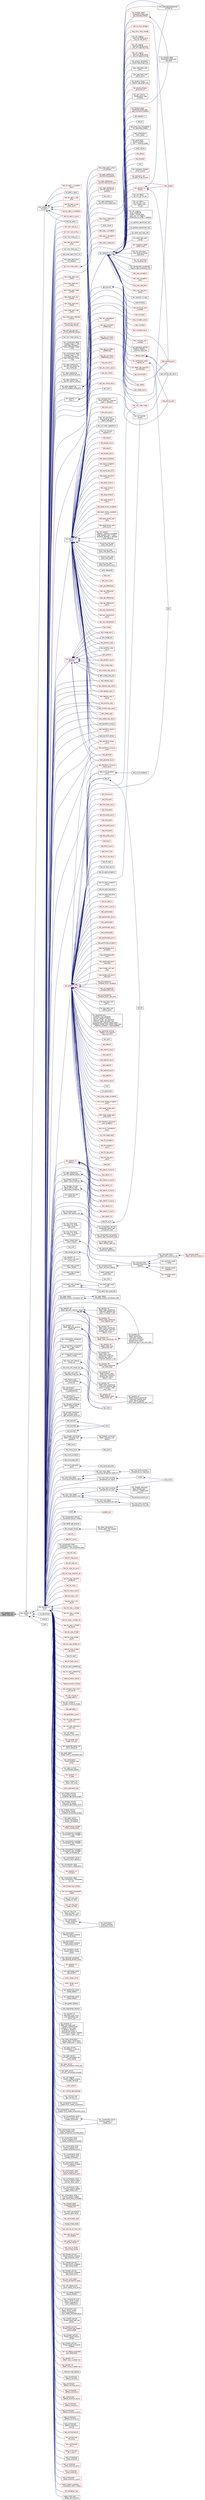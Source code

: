 digraph "hpx::parallel::util::detail::loop::call"
{
  edge [fontname="Helvetica",fontsize="10",labelfontname="Helvetica",labelfontsize="10"];
  node [fontname="Helvetica",fontsize="10",shape=record];
  rankdir="LR";
  Node2 [label="hpx::parallel::util\l::detail::loop::call",height=0.2,width=0.4,color="black", fillcolor="grey75", style="filled", fontcolor="black"];
  Node2 -> Node3 [dir="back",color="midnightblue",fontsize="10",style="solid",fontname="Helvetica"];
  Node3 [label="hpx::parallel::util\l::loop",height=0.2,width=0.4,color="black", fillcolor="white", style="filled",URL="$df/dc6/namespacehpx_1_1parallel_1_1util.html#a3f434e00f42929aac85debb8c5782213"];
  Node3 -> Node4 [dir="back",color="midnightblue",fontsize="10",style="solid",fontname="Helvetica"];
  Node4 [label="hpx::parallel::v1::\lcount",height=0.2,width=0.4,color="black", fillcolor="white", style="filled",URL="$db/db9/namespacehpx_1_1parallel_1_1v1.html#a19d058114a2bd44801aab4176b188e23"];
  Node4 -> Node5 [dir="back",color="midnightblue",fontsize="10",style="solid",fontname="Helvetica"];
  Node5 [label="hpx::agas::addressing\l_service::gva_cache_key\l::gva_cache_key",height=0.2,width=0.4,color="black", fillcolor="white", style="filled",URL="$d0/d9c/structhpx_1_1agas_1_1addressing__service_1_1gva__cache__key.html#acecfbda8da5778456192cab1265b29ba"];
  Node4 -> Node6 [dir="back",color="midnightblue",fontsize="10",style="solid",fontname="Helvetica"];
  Node6 [label="hpx::agas::addressing\l_service::resolve_full_local",height=0.2,width=0.4,color="black", fillcolor="white", style="filled",URL="$db/d58/structhpx_1_1agas_1_1addressing__service.html#a6195cfc66f93111dd1e0252b5bd4a712"];
  Node4 -> Node7 [dir="back",color="midnightblue",fontsize="10",style="solid",fontname="Helvetica"];
  Node7 [label="hpx::agas::addressing\l_service::resolve_cached",height=0.2,width=0.4,color="black", fillcolor="white", style="filled",URL="$db/d58/structhpx_1_1agas_1_1addressing__service.html#a5d63a4e7a5e442e1d19692d6f71673e6"];
  Node4 -> Node8 [dir="back",color="midnightblue",fontsize="10",style="solid",fontname="Helvetica"];
  Node8 [label="hpx::agas::addressing\l_service::update_cache_entry",height=0.2,width=0.4,color="black", fillcolor="white", style="filled",URL="$db/d58/structhpx_1_1agas_1_1addressing__service.html#ab49f7530592fc5c804c94720b8ffd61d"];
  Node8 -> Node9 [dir="back",color="midnightblue",fontsize="10",style="solid",fontname="Helvetica"];
  Node9 [label="hpx::agas::addressing\l_service::bind_range_local",height=0.2,width=0.4,color="black", fillcolor="white", style="filled",URL="$db/d58/structhpx_1_1agas_1_1addressing__service.html#ab1d0ff454f580a5082a9b5d25b4f06fd",tooltip="Bind unique range of global ids to given base address. "];
  Node8 -> Node10 [dir="back",color="midnightblue",fontsize="10",style="solid",fontname="Helvetica"];
  Node10 [label="hpx::agas::addressing\l_service::bind_postproc",height=0.2,width=0.4,color="red", fillcolor="white", style="filled",URL="$db/d58/structhpx_1_1agas_1_1addressing__service.html#ae6f42662e19483b27cbf2e2779104b6c"];
  Node8 -> Node12 [dir="back",color="midnightblue",fontsize="10",style="solid",fontname="Helvetica"];
  Node12 [label="hpx::agas::addressing\l_service::resolve_full_local",height=0.2,width=0.4,color="red", fillcolor="white", style="filled",URL="$db/d58/structhpx_1_1agas_1_1addressing__service.html#af089b92023be321f1e101f8666f79d56"];
  Node8 -> Node14 [dir="back",color="midnightblue",fontsize="10",style="solid",fontname="Helvetica"];
  Node14 [label="hpx::agas::addressing\l_service::resolve_full\l_postproc",height=0.2,width=0.4,color="red", fillcolor="white", style="filled",URL="$db/d58/structhpx_1_1agas_1_1addressing__service.html#a9adf9683a9e200a15224e7c04f8d6339"];
  Node8 -> Node78 [dir="back",color="midnightblue",fontsize="10",style="solid",fontname="Helvetica"];
  Node78 [label="hpx_main",height=0.2,width=0.4,color="black", fillcolor="white", style="filled",URL="$d1/d4f/local__address__rebind_8cpp.html#aaf67a3863f19ff7033e239ebb1204fb7"];
  Node8 -> Node82 [dir="back",color="midnightblue",fontsize="10",style="solid",fontname="Helvetica"];
  Node82 [label="HPX_REGISTER_BROADCAST\l_ACTION_ID",height=0.2,width=0.4,color="black", fillcolor="white", style="filled",URL="$de/d5c/runtime__support__server_8cpp.html#a2c7fd60adfab122ae67b173ad73fc706"];
  Node4 -> Node83 [dir="back",color="midnightblue",fontsize="10",style="solid",fontname="Helvetica"];
  Node83 [label="hpx::agas::addressing\l_service::register_factory",height=0.2,width=0.4,color="black", fillcolor="white", style="filled",URL="$db/d58/structhpx_1_1agas_1_1addressing__service.html#a844d33bc815e5d556363cb03dca4842e",tooltip="Register a factory for a specific component type. "];
  Node83 -> Node84 [dir="back",color="midnightblue",fontsize="10",style="solid",fontname="Helvetica"];
  Node84 [label="hpx::components::component\l_factory::get_component_type",height=0.2,width=0.4,color="black", fillcolor="white", style="filled",URL="$d9/dc0/structhpx_1_1components_1_1component__factory.html#afa5dee3f6360badd1daabe8baf869597",tooltip="Return the unique identifier of the component type this factory is responsible for. "];
  Node83 -> Node85 [dir="back",color="midnightblue",fontsize="10",style="solid",fontname="Helvetica"];
  Node85 [label="hpx::components::derived\l_component_factory::get\l_component_type",height=0.2,width=0.4,color="black", fillcolor="white", style="filled",URL="$de/d5d/structhpx_1_1components_1_1derived__component__factory.html#a3d20b53768bd83e1b96550fa6ad9899f",tooltip="Return the unique identifier of the component type this factory is responsible for. "];
  Node4 -> Node86 [dir="back",color="midnightblue",fontsize="10",style="solid",fontname="Helvetica"];
  Node86 [label="hpx::threads::policies\l::detail::count_initialized",height=0.2,width=0.4,color="black", fillcolor="white", style="filled",URL="$d5/d1a/namespacehpx_1_1threads_1_1policies_1_1detail.html#a28a8562de43906755977c312023a89eb"];
  Node86 -> Node87 [dir="back",color="midnightblue",fontsize="10",style="solid",fontname="Helvetica"];
  Node87 [label="hpx::threads::policies\l::detail::affinity_data::init",height=0.2,width=0.4,color="red", fillcolor="white", style="filled",URL="$d7/d9b/structhpx_1_1threads_1_1policies_1_1detail_1_1affinity__data.html#af1b5d1af92b58e065b42048f9114f107"];
  Node4 -> Node89 [dir="back",color="midnightblue",fontsize="10",style="solid",fontname="Helvetica"];
  Node89 [label="hpx::threads::policies\l::detail::affinity_data\l::get_thread_occupancy",height=0.2,width=0.4,color="black", fillcolor="white", style="filled",URL="$d7/d9b/structhpx_1_1threads_1_1policies_1_1detail_1_1affinity__data.html#a07b92d102e9741c4d8382e4acd8cb105"];
  Node89 -> Node90 [dir="back",color="midnightblue",fontsize="10",style="solid",fontname="Helvetica"];
  Node90 [label="hpx::resource::detail\l::partitioner::partitioner",height=0.2,width=0.4,color="black", fillcolor="white", style="filled",URL="$d0/dab/classhpx_1_1resource_1_1detail_1_1partitioner.html#af7c74cfa12348b3443c6a40c2263ff7e"];
  Node4 -> Node91 [dir="back",color="midnightblue",fontsize="10",style="solid",fontname="Helvetica"];
  Node91 [label="gva_cache_key::gva\l_cache_key",height=0.2,width=0.4,color="black", fillcolor="white", style="filled",URL="$de/d0d/structgva__cache__key.html#a6812780b5b3b4a05557840e8c4a6cc7c"];
  Node4 -> Node92 [dir="back",color="midnightblue",fontsize="10",style="solid",fontname="Helvetica"];
  Node92 [label="hpx::compute::traits\l::detail::bulk_construct::call",height=0.2,width=0.4,color="black", fillcolor="white", style="filled",URL="$d4/d56/structhpx_1_1compute_1_1traits_1_1detail_1_1bulk__construct.html#ac74edb5f18b085d23c7ad03af163598d"];
  Node92 -> Node93 [dir="back",color="midnightblue",fontsize="10",style="solid",fontname="Helvetica"];
  Node93 [label="hpx::compute::traits\l::detail::call_bulk_construct",height=0.2,width=0.4,color="red", fillcolor="white", style="filled",URL="$d5/df2/namespacehpx_1_1compute_1_1traits_1_1detail.html#af161f27a44ee388e391ecd25340ebd79"];
  Node4 -> Node96 [dir="back",color="midnightblue",fontsize="10",style="solid",fontname="Helvetica"];
  Node96 [label="hpx::compute::traits\l::detail::bulk_destroy::call",height=0.2,width=0.4,color="black", fillcolor="white", style="filled",URL="$d4/dcf/structhpx_1_1compute_1_1traits_1_1detail_1_1bulk__destroy.html#a65c2cb2dcbe0d2d76fc9f48302cd56d8"];
  Node96 -> Node97 [dir="back",color="midnightblue",fontsize="10",style="solid",fontname="Helvetica"];
  Node97 [label="hpx::compute::traits\l::detail::call_bulk_destroy",height=0.2,width=0.4,color="black", fillcolor="white", style="filled",URL="$d5/df2/namespacehpx_1_1compute_1_1traits_1_1detail.html#acc13444e66b79935de52111e1f28f164"];
  Node97 -> Node98 [dir="back",color="midnightblue",fontsize="10",style="solid",fontname="Helvetica"];
  Node98 [label="hpx::compute::traits\l::allocator_traits::bulk\l_destroy",height=0.2,width=0.4,color="black", fillcolor="white", style="filled",URL="$dc/d38/structhpx_1_1compute_1_1traits_1_1allocator__traits.html#a79ea07e626d594a9890675db2b56063f"];
  Node98 -> Node92 [dir="back",color="midnightblue",fontsize="10",style="solid",fontname="Helvetica"];
  Node98 -> Node99 [dir="back",color="midnightblue",fontsize="10",style="solid",fontname="Helvetica"];
  Node99 [label="hpx::compute::vector\l::~vector",height=0.2,width=0.4,color="black", fillcolor="white", style="filled",URL="$d3/d81/classhpx_1_1compute_1_1vector.html#a41a36d1562bc3b393601a0fa1daddebc"];
  Node98 -> Node100 [dir="back",color="midnightblue",fontsize="10",style="solid",fontname="Helvetica"];
  Node100 [label="hpx::compute::vector\l::operator=",height=0.2,width=0.4,color="black", fillcolor="white", style="filled",URL="$d3/d81/classhpx_1_1compute_1_1vector.html#af7a661d2859bd3450d264abbe91705c0"];
  Node98 -> Node101 [dir="back",color="midnightblue",fontsize="10",style="solid",fontname="Helvetica"];
  Node101 [label="hpx::compute::vector\l::clear",height=0.2,width=0.4,color="red", fillcolor="white", style="filled",URL="$d3/d81/classhpx_1_1compute_1_1vector.html#a78bbb0340ae717182e48a19de09b4d82"];
  Node4 -> Node97 [dir="back",color="midnightblue",fontsize="10",style="solid",fontname="Helvetica"];
  Node4 -> Node98 [dir="back",color="midnightblue",fontsize="10",style="solid",fontname="Helvetica"];
  Node4 -> Node103 [dir="back",color="midnightblue",fontsize="10",style="solid",fontname="Helvetica"];
  Node103 [label="hpx::lcos::local::base\l_and_gate\< no_mutex \>\l::get_future",height=0.2,width=0.4,color="black", fillcolor="white", style="filled",URL="$df/d91/structhpx_1_1lcos_1_1local_1_1base__and__gate.html#a9cbcd9fe46997ee4fa44fe0fdf3fa395",tooltip="get a future allowing to wait for the gate to fire "];
  Node4 -> Node104 [dir="back",color="midnightblue",fontsize="10",style="solid",fontname="Helvetica"];
  Node104 [label="hpx::lcos::local::base\l_and_gate\< no_mutex \>\l::init_locked",height=0.2,width=0.4,color="black", fillcolor="white", style="filled",URL="$df/d91/structhpx_1_1lcos_1_1local_1_1base__and__gate.html#a85b84ec329f8939fbccbe784c0567e9e"];
  Node4 -> Node105 [dir="back",color="midnightblue",fontsize="10",style="solid",fontname="Helvetica"];
  Node105 [label="boost::inspect::ascii\l_check::inspect",height=0.2,width=0.4,color="black", fillcolor="white", style="filled",URL="$df/d41/classboost_1_1inspect_1_1ascii__check.html#a42c51a97f6f401032bb06a96f48a96dd"];
  Node105 -> Node106 [dir="back",color="midnightblue",fontsize="10",style="solid",fontname="Helvetica"];
  Node106 [label="boost::inspect::ascii\l_check::desc",height=0.2,width=0.4,color="black", fillcolor="white", style="filled",URL="$df/d41/classboost_1_1inspect_1_1ascii__check.html#a645f9f7b272f2137ccb5a25402a697e7"];
  Node4 -> Node107 [dir="back",color="midnightblue",fontsize="10",style="solid",fontname="Helvetica"];
  Node107 [label="hpx_main",height=0.2,width=0.4,color="black", fillcolor="white", style="filled",URL="$d3/d4c/async__local_8cpp.html#aefd26dd818037509b2241068d57e3e1d"];
  Node4 -> Node108 [dir="back",color="midnightblue",fontsize="10",style="solid",fontname="Helvetica"];
  Node108 [label="test_remote_async",height=0.2,width=0.4,color="black", fillcolor="white", style="filled",URL="$dd/dd8/async__remote_8cpp.html#ac9fb603a20fe776399062d78f9ad4844"];
  Node108 -> Node109 [dir="back",color="midnightblue",fontsize="10",style="solid",fontname="Helvetica"];
  Node109 [label="hpx_main",height=0.2,width=0.4,color="black", fillcolor="white", style="filled",URL="$dd/dd8/async__remote_8cpp.html#aefd26dd818037509b2241068d57e3e1d"];
  Node4 -> Node110 [dir="back",color="midnightblue",fontsize="10",style="solid",fontname="Helvetica"];
  Node110 [label="hpx::parallel::v3::\lauto_chunk_size::auto\l_chunk_size",height=0.2,width=0.4,color="black", fillcolor="white", style="filled",URL="$d5/dad/structhpx_1_1parallel_1_1v3_1_1auto__chunk__size.html#a63003d60652494486f49eb058ad40528"];
  Node4 -> Node111 [dir="back",color="midnightblue",fontsize="10",style="solid",fontname="Helvetica"];
  Node111 [label="any_tests::copy_counter\l::copy_counter",height=0.2,width=0.4,color="black", fillcolor="white", style="filled",URL="$d9/d99/structany__tests_1_1copy__counter.html#ac24473e37314d8ecd531bb1733109ca5"];
  Node4 -> Node112 [dir="back",color="midnightblue",fontsize="10",style="solid",fontname="Helvetica"];
  Node112 [label="any_tests::copy_counter\l::operator=",height=0.2,width=0.4,color="black", fillcolor="white", style="filled",URL="$d9/d99/structany__tests_1_1copy__counter.html#a2fc9f27cb3580a424c7909d60c66a5e9"];
  Node4 -> Node113 [dir="back",color="midnightblue",fontsize="10",style="solid",fontname="Helvetica"];
  Node113 [label="any_tests::copy_counter\l::get_count",height=0.2,width=0.4,color="black", fillcolor="white", style="filled",URL="$d9/d99/structany__tests_1_1copy__counter.html#a8323d67d1a98a937f4e3cc2180963dbd"];
  Node113 -> Node114 [dir="back",color="midnightblue",fontsize="10",style="solid",fontname="Helvetica"];
  Node114 [label="any_tests::test_swap\l_small",height=0.2,width=0.4,color="black", fillcolor="white", style="filled",URL="$de/db0/namespaceany__tests.html#a5a9f3ac333174dc1cc9a9f39d996b4d2"];
  Node113 -> Node115 [dir="back",color="midnightblue",fontsize="10",style="solid",fontname="Helvetica"];
  Node115 [label="any_tests::test_swap_big",height=0.2,width=0.4,color="black", fillcolor="white", style="filled",URL="$de/db0/namespaceany__tests.html#a0567012862bab4ad7821c706fcaa2035"];
  Node4 -> Node114 [dir="back",color="midnightblue",fontsize="10",style="solid",fontname="Helvetica"];
  Node4 -> Node115 [dir="back",color="midnightblue",fontsize="10",style="solid",fontname="Helvetica"];
  Node4 -> Node50 [dir="back",color="midnightblue",fontsize="10",style="solid",fontname="Helvetica"];
  Node50 [label="hpx::agas::detail::\lbootstrap_locality_namespace::ptr",height=0.2,width=0.4,color="black", fillcolor="white", style="filled",URL="$d2/d28/structhpx_1_1agas_1_1detail_1_1bootstrap__locality__namespace.html#a5d4dcef228d9a8e6040f2e404546a7b8"];
  Node50 -> Node51 [dir="back",color="midnightblue",fontsize="10",style="solid",fontname="Helvetica"];
  Node51 [label="hpx::agas::detail::\lbootstrap_locality_namespace::addr",height=0.2,width=0.4,color="black", fillcolor="white", style="filled",URL="$d2/d28/structhpx_1_1agas_1_1detail_1_1bootstrap__locality__namespace.html#a6a5b1a39f25283d49aae9a42b5c4388a"];
  Node51 -> Node50 [dir="back",color="midnightblue",fontsize="10",style="solid",fontname="Helvetica"];
  Node4 -> Node116 [dir="back",color="midnightblue",fontsize="10",style="solid",fontname="Helvetica"];
  Node116 [label="hpx::parallel::util\l::detail::get_bulk_iteration_shape",height=0.2,width=0.4,color="black", fillcolor="white", style="filled",URL="$db/d3e/namespacehpx_1_1parallel_1_1util_1_1detail.html#a86f73d13121a4afd334a34da6074ea24"];
  Node116 -> Node117 [dir="back",color="midnightblue",fontsize="10",style="solid",fontname="Helvetica"];
  Node117 [label="hpx::parallel::util\l::detail::static_partitioner::call",height=0.2,width=0.4,color="red", fillcolor="white", style="filled",URL="$d0/d26/structhpx_1_1parallel_1_1util_1_1detail_1_1static__partitioner.html#a55606c265351f432a032ffd3f526c9f0"];
  Node117 -> Node120 [dir="back",color="midnightblue",fontsize="10",style="solid",fontname="Helvetica"];
  Node120 [label="hpx::parallel::util\l::detail::partitioner\l\< execution::parallel\l_task_policy, R, Result,\l parallel::traits::static\l_partitioner_tag \>::call_with_index",height=0.2,width=0.4,color="black", fillcolor="white", style="filled",URL="$d2/d63/structhpx_1_1parallel_1_1util_1_1detail_1_1partitioner_3_01execution_1_1parallel__task__policy_0969c76df517dcec21fca7bbe6c5e8dec.html#ae29ad3ded2e96492f8b0d3f89630c55b"];
  Node116 -> Node121 [dir="back",color="midnightblue",fontsize="10",style="solid",fontname="Helvetica"];
  Node121 [label="hpx::parallel::util\l::detail::static_partitioner\l\< execution::parallel_task\l_policy, R, Result \>::call",height=0.2,width=0.4,color="black", fillcolor="white", style="filled",URL="$df/dd6/structhpx_1_1parallel_1_1util_1_1detail_1_1static__partitioner_3_01execution_1_1parallel__task__e307c4332e9603f100a00570fb182e4c.html#a6d9e6f39a7ed61b51f4172be35f686f9"];
  Node116 -> Node122 [dir="back",color="midnightblue",fontsize="10",style="solid",fontname="Helvetica"];
  Node122 [label="hpx::parallel::util\l::detail::static_partitioner\l_with_cleanup::call",height=0.2,width=0.4,color="red", fillcolor="white", style="filled",URL="$df/d7d/structhpx_1_1parallel_1_1util_1_1detail_1_1static__partitioner__with__cleanup.html#aeecd73fce300c09d9d3de28de56cd765"];
  Node116 -> Node125 [dir="back",color="midnightblue",fontsize="10",style="solid",fontname="Helvetica"];
  Node125 [label="hpx::parallel::util\l::detail::static_partitioner\l_with_cleanup\< execution\l::parallel_task_policy, R,\l Result \>::call",height=0.2,width=0.4,color="black", fillcolor="white", style="filled",URL="$df/dd6/structhpx_1_1parallel_1_1util_1_1detail_1_1static__partitioner__with__cleanup_3_01execution_1_1pee81c4d5fba158bd787d5798cd50c2c1.html#a8ad4ccadbe61740176e6186256233fd2"];
  Node116 -> Node126 [dir="back",color="midnightblue",fontsize="10",style="solid",fontname="Helvetica"];
  Node126 [label="hpx::parallel::util\l::detail::static_scan\l_partitioner::call",height=0.2,width=0.4,color="red", fillcolor="white", style="filled",URL="$d6/dba/structhpx_1_1parallel_1_1util_1_1detail_1_1static__scan__partitioner.html#a25ea6c014eef58f375a3ecbb2185ba0c"];
  Node116 -> Node129 [dir="back",color="midnightblue",fontsize="10",style="solid",fontname="Helvetica"];
  Node129 [label="hpx::parallel::util\l::detail::static_scan\l_partitioner\< execution\l::parallel_task_policy,\l R, Result1, Result2 \>::call",height=0.2,width=0.4,color="black", fillcolor="white", style="filled",URL="$de/d2e/structhpx_1_1parallel_1_1util_1_1detail_1_1static__scan__partitioner_3_01execution_1_1parallel__8e160c3c419a57c7f05e2f191722824c.html#a64299a0bd2c41bac5cd118e8ff392410"];
  Node4 -> Node130 [dir="back",color="midnightblue",fontsize="10",style="solid",fontname="Helvetica"];
  Node130 [label="hpx::parallel::util\l::detail::get_bulk_iteration\l_shape_idx",height=0.2,width=0.4,color="black", fillcolor="white", style="filled",URL="$db/d3e/namespacehpx_1_1parallel_1_1util_1_1detail.html#a370c3e6a87ef9d31db12d80ae3733443"];
  Node130 -> Node131 [dir="back",color="midnightblue",fontsize="10",style="solid",fontname="Helvetica"];
  Node131 [label="hpx::parallel::util\l::detail::foreach_static\l_partitioner::call",height=0.2,width=0.4,color="red", fillcolor="white", style="filled",URL="$d6/d6a/structhpx_1_1parallel_1_1util_1_1detail_1_1foreach__static__partitioner.html#adacc835452ced27726fb88e340a65546"];
  Node131 -> Node133 [dir="back",color="midnightblue",fontsize="10",style="solid",fontname="Helvetica"];
  Node133 [label="hpx::parallel::util\l::detail::foreach_partitioner\l\< execution::parallel_task\l_policy, Result, parallel::\ltraits::static_partitioner_tag \>::call",height=0.2,width=0.4,color="black", fillcolor="white", style="filled",URL="$dc/dea/structhpx_1_1parallel_1_1util_1_1detail_1_1foreach__partitioner_3_01execution_1_1parallel__task_15c413fade2c2ea381c529c90fb01b95.html#a8231aec9aa2b550686dfb09068355222"];
  Node130 -> Node134 [dir="back",color="midnightblue",fontsize="10",style="solid",fontname="Helvetica"];
  Node134 [label="hpx::parallel::util\l::detail::foreach_static\l_partitioner\< execution\l::parallel_task_policy,\l Result \>::call",height=0.2,width=0.4,color="black", fillcolor="white", style="filled",URL="$dc/d70/structhpx_1_1parallel_1_1util_1_1detail_1_1foreach__static__partitioner_3_01execution_1_1paralle8626d5c4384767c8555b9966fc809b75.html#a4879597fc0c82d45142cb561100c86f4"];
  Node130 -> Node135 [dir="back",color="midnightblue",fontsize="10",style="solid",fontname="Helvetica"];
  Node135 [label="hpx::parallel::util\l::detail::static_partitioner\l::call_with_index",height=0.2,width=0.4,color="red", fillcolor="white", style="filled",URL="$d0/d26/structhpx_1_1parallel_1_1util_1_1detail_1_1static__partitioner.html#a042b7839c8ab773e61517e0d1581a02d"];
  Node135 -> Node120 [dir="back",color="midnightblue",fontsize="10",style="solid",fontname="Helvetica"];
  Node130 -> Node137 [dir="back",color="midnightblue",fontsize="10",style="solid",fontname="Helvetica"];
  Node137 [label="hpx::parallel::util\l::detail::static_partitioner\l\< execution::parallel_task\l_policy, R, Result \>::call\l_with_index",height=0.2,width=0.4,color="black", fillcolor="white", style="filled",URL="$df/dd6/structhpx_1_1parallel_1_1util_1_1detail_1_1static__partitioner_3_01execution_1_1parallel__task__e307c4332e9603f100a00570fb182e4c.html#ac1f9791eef7a7d0965e568a55d384ad9"];
  Node4 -> Node138 [dir="back",color="midnightblue",fontsize="10",style="solid",fontname="Helvetica"];
  Node138 [label="hpx::components::component\l::destroy",height=0.2,width=0.4,color="black", fillcolor="white", style="filled",URL="$d2/d0b/classhpx_1_1components_1_1component.html#a83324df9d2a3574db8949c9198cb7375",tooltip="The function destroy is used for destruction and de-allocation of instances of the derived components..."];
  Node4 -> Node139 [dir="back",color="midnightblue",fontsize="10",style="solid",fontname="Helvetica"];
  Node139 [label="hpx::components::component\l_base\< row \>::get_current\l_address",height=0.2,width=0.4,color="black", fillcolor="white", style="filled",URL="$d2/de6/classhpx_1_1components_1_1component__base.html#a158c6874c847422beb28c9deee381907"];
  Node4 -> Node140 [dir="back",color="midnightblue",fontsize="10",style="solid",fontname="Helvetica"];
  Node140 [label="hpx::components::component\l_factory::create",height=0.2,width=0.4,color="black", fillcolor="white", style="filled",URL="$d9/dc0/structhpx_1_1components_1_1component__factory.html#a858e92b3c7dde85fad2a22361550c5a7",tooltip="Create one or more new component instances. "];
  Node4 -> Node141 [dir="back",color="midnightblue",fontsize="10",style="solid",fontname="Helvetica"];
  Node141 [label="test_wait_until_times_out",height=0.2,width=0.4,color="black", fillcolor="white", style="filled",URL="$d1/ded/tests_2unit_2lcos_2condition__variable_8cpp.html#aea5657395fd47b474e1f427561446d10"];
  Node141 -> Node142 [dir="back",color="midnightblue",fontsize="10",style="solid",fontname="Helvetica"];
  Node142 [label="hpx_main",height=0.2,width=0.4,color="black", fillcolor="white", style="filled",URL="$d1/ded/tests_2unit_2lcos_2condition__variable_8cpp.html#a255f773d830db5ca937cff11c2692fa2"];
  Node4 -> Node143 [dir="back",color="midnightblue",fontsize="10",style="solid",fontname="Helvetica"];
  Node143 [label="test_wait_until_with\l_predicate_times_out",height=0.2,width=0.4,color="black", fillcolor="white", style="filled",URL="$d1/ded/tests_2unit_2lcos_2condition__variable_8cpp.html#addabd721978fd49994293916b65085e8"];
  Node143 -> Node142 [dir="back",color="midnightblue",fontsize="10",style="solid",fontname="Helvetica"];
  Node4 -> Node144 [dir="back",color="midnightblue",fontsize="10",style="solid",fontname="Helvetica"];
  Node144 [label="test_relative_wait\l_until_with_predicate\l_times_out",height=0.2,width=0.4,color="black", fillcolor="white", style="filled",URL="$d1/ded/tests_2unit_2lcos_2condition__variable_8cpp.html#ae174356f5cc84c994b8e627d0779855e"];
  Node144 -> Node142 [dir="back",color="midnightblue",fontsize="10",style="solid",fontname="Helvetica"];
  Node4 -> Node145 [dir="back",color="midnightblue",fontsize="10",style="solid",fontname="Helvetica"];
  Node145 [label="test_wait_until_relative\l_times_out",height=0.2,width=0.4,color="black", fillcolor="white", style="filled",URL="$d1/ded/tests_2unit_2lcos_2condition__variable_8cpp.html#a43133d1c1ffc4f3e5ae0e94721453bfe"];
  Node145 -> Node142 [dir="back",color="midnightblue",fontsize="10",style="solid",fontname="Helvetica"];
  Node4 -> Node146 [dir="back",color="midnightblue",fontsize="10",style="solid",fontname="Helvetica"];
  Node146 [label="hpx::serialization\l::erased_output_container\l::is_preprocessing",height=0.2,width=0.4,color="black", fillcolor="white", style="filled",URL="$d8/db8/structhpx_1_1serialization_1_1erased__output__container.html#aa893cee06e2bb5d09a9fe42d9a07b5ff"];
  Node4 -> Node147 [dir="back",color="midnightblue",fontsize="10",style="solid",fontname="Helvetica"];
  Node147 [label="hpx::serialization\l::erased_input_container\l::is_preprocessing",height=0.2,width=0.4,color="black", fillcolor="white", style="filled",URL="$de/d06/structhpx_1_1serialization_1_1erased__input__container.html#a64ed24fc6d533fb36561b19644495873"];
  Node4 -> Node148 [dir="back",color="midnightblue",fontsize="10",style="solid",fontname="Helvetica"];
  Node148 [label="hpx::threads::coroutines\l::detail::context_base\l::unique",height=0.2,width=0.4,color="black", fillcolor="white", style="filled",URL="$db/d5b/classhpx_1_1threads_1_1coroutines_1_1detail_1_1context__base.html#a69e8102773b72342232710adecad9d73"];
  Node4 -> Node149 [dir="back",color="midnightblue",fontsize="10",style="solid",fontname="Helvetica"];
  Node149 [label="hpx::threads::coroutines\l::detail::context_base\l::get_allocation_count_all",height=0.2,width=0.4,color="black", fillcolor="white", style="filled",URL="$db/d5b/classhpx_1_1threads_1_1coroutines_1_1detail_1_1context__base.html#a000ba35d5ac42a3deac7540d8c119465"];
  Node4 -> Node150 [dir="back",color="midnightblue",fontsize="10",style="solid",fontname="Helvetica"];
  Node150 [label="test_bounds1",height=0.2,width=0.4,color="black", fillcolor="white", style="filled",URL="$db/dbc/coordinate_8cpp.html#a8c6bc40ca40e765c1df197938c9a475d"];
  Node150 -> Node151 [dir="back",color="midnightblue",fontsize="10",style="solid",fontname="Helvetica"];
  Node151 [label="main",height=0.2,width=0.4,color="black", fillcolor="white", style="filled",URL="$db/dbc/coordinate_8cpp.html#ae66f6b31b5ad750f1fe042a706a4e3d4"];
  Node4 -> Node152 [dir="back",color="midnightblue",fontsize="10",style="solid",fontname="Helvetica"];
  Node152 [label="test_bounds2",height=0.2,width=0.4,color="black", fillcolor="white", style="filled",URL="$db/dbc/coordinate_8cpp.html#a096ca88ee31f17366206933116c1f64e"];
  Node152 -> Node151 [dir="back",color="midnightblue",fontsize="10",style="solid",fontname="Helvetica"];
  Node4 -> Node153 [dir="back",color="midnightblue",fontsize="10",style="solid",fontname="Helvetica"];
  Node153 [label="test_bounds3",height=0.2,width=0.4,color="black", fillcolor="white", style="filled",URL="$db/dbc/coordinate_8cpp.html#ae6ce52a15a47eb0cee423f5944dc322a"];
  Node153 -> Node151 [dir="back",color="midnightblue",fontsize="10",style="solid",fontname="Helvetica"];
  Node4 -> Node154 [dir="back",color="midnightblue",fontsize="10",style="solid",fontname="Helvetica"];
  Node154 [label="hpx::parallel::v1::copy",height=0.2,width=0.4,color="black", fillcolor="white", style="filled",URL="$db/db9/namespacehpx_1_1parallel_1_1v1.html#a502f993845638113034b4a1629b7a3c7"];
  Node154 -> Node155 [dir="back",color="midnightblue",fontsize="10",style="solid",fontname="Helvetica"];
  Node155 [label="hpx::util::detail::\lany::fxn_ptr::fxn_ptr",height=0.2,width=0.4,color="black", fillcolor="white", style="filled",URL="$d7/dcb/structhpx_1_1util_1_1detail_1_1any_1_1fxn__ptr.html#ac412cd5fb1858a7626b032904bfcc99d"];
  Node154 -> Node156 [dir="back",color="midnightblue",fontsize="10",style="solid",fontname="Helvetica"];
  Node156 [label="hpx::util::detail::\lany::fxn_ptr\< void,\l void, Vtable, Char \>\l::fxn_ptr",height=0.2,width=0.4,color="black", fillcolor="white", style="filled",URL="$d4/dfd/structhpx_1_1util_1_1detail_1_1any_1_1fxn__ptr_3_01void_00_01void_00_01_vtable_00_01_char_01_4.html#a34b8b84c43fba3e9c96736494926ef9e"];
  Node154 -> Node157 [dir="back",color="midnightblue",fontsize="10",style="solid",fontname="Helvetica"];
  Node157 [label="hpx::util::logging\l::array::shared_ptr\l_holder\< format_base\l_type, hpx::util::logging\l::threading::no_mutex \>::append",height=0.2,width=0.4,color="black", fillcolor="white", style="filled",URL="$d3/d8f/classhpx_1_1util_1_1logging_1_1array_1_1shared__ptr__holder.html#a048beba4280ba0e17bf9b63e48202479"];
  Node154 -> Node158 [dir="back",color="midnightblue",fontsize="10",style="solid",fontname="Helvetica"];
  Node158 [label="run_partition_benchmark_std",height=0.2,width=0.4,color="black", fillcolor="white", style="filled",URL="$d9/d88/benchmark__partition_8cpp.html#a8587bbea477cabbc07fb8c0909fda4bf"];
  Node154 -> Node159 [dir="back",color="midnightblue",fontsize="10",style="solid",fontname="Helvetica"];
  Node159 [label="run_partition_benchmark_hpx",height=0.2,width=0.4,color="black", fillcolor="white", style="filled",URL="$d9/d88/benchmark__partition_8cpp.html#a5c3c49868cd7a8f750c0d4d67d90501c"];
  Node154 -> Node160 [dir="back",color="midnightblue",fontsize="10",style="solid",fontname="Helvetica"];
  Node160 [label="any_tests::test_copy_ctor",height=0.2,width=0.4,color="black", fillcolor="white", style="filled",URL="$de/db0/namespaceany__tests.html#a4d2963fdb2362116cd7576b469e16554"];
  Node154 -> Node161 [dir="back",color="midnightblue",fontsize="10",style="solid",fontname="Helvetica"];
  Node161 [label="any_tests::test_copy\l_assign",height=0.2,width=0.4,color="black", fillcolor="white", style="filled",URL="$de/db0/namespaceany__tests.html#aedf0528c40685a62151d9d189d9478a8"];
  Node154 -> Node162 [dir="back",color="midnightblue",fontsize="10",style="solid",fontname="Helvetica"];
  Node162 [label="hpx::iostreams::detail\l::buffer::write",height=0.2,width=0.4,color="red", fillcolor="white", style="filled",URL="$d0/d8a/structhpx_1_1iostreams_1_1detail_1_1buffer.html#a3806c1acdff428b6a80e01c3304b1320"];
  Node154 -> Node164 [dir="back",color="midnightblue",fontsize="10",style="solid",fontname="Helvetica"];
  Node164 [label="hpx::util::command\l_line_handling::handle\l_arguments",height=0.2,width=0.4,color="black", fillcolor="white", style="filled",URL="$d2/df0/structhpx_1_1util_1_1command__line__handling.html#a1aa8a009a61fe583bf8de6e144846eee"];
  Node154 -> Node165 [dir="back",color="midnightblue",fontsize="10",style="solid",fontname="Helvetica"];
  Node165 [label="hpx::util::command\l_line_handling::call",height=0.2,width=0.4,color="red", fillcolor="white", style="filled",URL="$d2/df0/structhpx_1_1util_1_1command__line__handling.html#a88a7542cea910b1dcb77191654c3419e"];
  Node154 -> Node167 [dir="back",color="midnightblue",fontsize="10",style="solid",fontname="Helvetica"];
  Node167 [label="hpx::components::component\l_registry::get_component_info",height=0.2,width=0.4,color="black", fillcolor="white", style="filled",URL="$de/da5/structhpx_1_1components_1_1component__registry.html#a12bb12c156afc3b514f5ae5aed45090f",tooltip="Return the ini-information for all contained components. "];
  Node154 -> Node168 [dir="back",color="midnightblue",fontsize="10",style="solid",fontname="Helvetica"];
  Node168 [label="hpx::util::index::index",height=0.2,width=0.4,color="red", fillcolor="white", style="filled",URL="$de/d30/classhpx_1_1util_1_1index.html#abf882e9cdd8bf9d95b4faba144f9caed",tooltip="Effects: Zero-initializes each component. "];
  Node154 -> Node179 [dir="back",color="midnightblue",fontsize="10",style="solid",fontname="Helvetica"];
  Node179 [label="hpx::util::bounds::\lbounds",height=0.2,width=0.4,color="black", fillcolor="white", style="filled",URL="$d4/d1b/classhpx_1_1util_1_1bounds.html#a601f156f60c6e659628f03d389770fe7",tooltip="Effects: Zero-initializes each component. "];
  Node154 -> Node180 [dir="back",color="midnightblue",fontsize="10",style="solid",fontname="Helvetica"];
  Node180 [label="test_copy_exception",height=0.2,width=0.4,color="red", fillcolor="white", style="filled",URL="$d9/d54/copy_8cpp.html#a8ffc3bbb8c0f16b653e0f5c7cc243f21"];
  Node154 -> Node182 [dir="back",color="midnightblue",fontsize="10",style="solid",fontname="Helvetica"];
  Node182 [label="test_copy_exception\l_async",height=0.2,width=0.4,color="red", fillcolor="white", style="filled",URL="$d9/d54/copy_8cpp.html#a975f6058b2ad575758bb9c1b54a1c464"];
  Node154 -> Node183 [dir="back",color="midnightblue",fontsize="10",style="solid",fontname="Helvetica"];
  Node183 [label="test_copy_bad_alloc",height=0.2,width=0.4,color="red", fillcolor="white", style="filled",URL="$d9/d54/copy_8cpp.html#a4c5374392b9ae4528dc31288a3a45d20"];
  Node154 -> Node185 [dir="back",color="midnightblue",fontsize="10",style="solid",fontname="Helvetica"];
  Node185 [label="test_copy_bad_alloc\l_async",height=0.2,width=0.4,color="red", fillcolor="white", style="filled",URL="$d9/d54/copy_8cpp.html#aae3d66abea479b770899329ccb071715"];
  Node154 -> Node186 [dir="back",color="midnightblue",fontsize="10",style="solid",fontname="Helvetica"];
  Node186 [label="hpx::parallel::v1::copy",height=0.2,width=0.4,color="black", fillcolor="white", style="filled",URL="$db/db9/namespacehpx_1_1parallel_1_1v1.html#acbc0b8406e3e0e109cbbae1ba799520f"];
  Node154 -> Node187 [dir="back",color="midnightblue",fontsize="10",style="solid",fontname="Helvetica"];
  Node187 [label="matrixMultiply",height=0.2,width=0.4,color="black", fillcolor="white", style="filled",URL="$dd/d84/cublas__matmul_8cpp.html#aa067c394898cc546b800722bc5eae6ee"];
  Node154 -> Node188 [dir="back",color="midnightblue",fontsize="10",style="solid",fontname="Helvetica"];
  Node188 [label="hpx::detail::get_execution\l_environment",height=0.2,width=0.4,color="red", fillcolor="white", style="filled",URL="$d5/dbe/namespacehpx_1_1detail.html#a3e32a0565372de65928b1a495a4e9d2b"];
  Node154 -> Node193 [dir="back",color="midnightblue",fontsize="10",style="solid",fontname="Helvetica"];
  Node193 [label="test_exclusive_scan\l_validate",height=0.2,width=0.4,color="red", fillcolor="white", style="filled",URL="$df/d8d/exclusive__scan__validate_8cpp.html#a3ad0827210ccbc9a0b7c3f7082df3661"];
  Node154 -> Node196 [dir="back",color="midnightblue",fontsize="10",style="solid",fontname="Helvetica"];
  Node196 [label="test_includes1",height=0.2,width=0.4,color="red", fillcolor="white", style="filled",URL="$dc/d10/includes_8cpp.html#ac9a328bca1819c3cf102403b9e78af4d"];
  Node154 -> Node198 [dir="back",color="midnightblue",fontsize="10",style="solid",fontname="Helvetica"];
  Node198 [label="test_includes1_async",height=0.2,width=0.4,color="red", fillcolor="white", style="filled",URL="$dc/d10/includes_8cpp.html#a54dad366ee0ed5b7f40cb5bf2eb78c8b"];
  Node154 -> Node199 [dir="back",color="midnightblue",fontsize="10",style="solid",fontname="Helvetica"];
  Node199 [label="test_includes2",height=0.2,width=0.4,color="red", fillcolor="white", style="filled",URL="$dc/d10/includes_8cpp.html#aa28131ce41bfe9d6f55063ecaaa95d0b"];
  Node154 -> Node201 [dir="back",color="midnightblue",fontsize="10",style="solid",fontname="Helvetica"];
  Node201 [label="test_includes2_async",height=0.2,width=0.4,color="red", fillcolor="white", style="filled",URL="$dc/d10/includes_8cpp.html#a74f23df4b3d3dfced1942f74518c545e"];
  Node154 -> Node202 [dir="back",color="midnightblue",fontsize="10",style="solid",fontname="Helvetica"];
  Node202 [label="test_inclusive_scan\l_validate",height=0.2,width=0.4,color="red", fillcolor="white", style="filled",URL="$d1/d1e/inclusive__scan__tests_8hpp.html#a2576aec37ed584e4e707efc8e894d04f"];
  Node154 -> Node205 [dir="back",color="midnightblue",fontsize="10",style="solid",fontname="Helvetica"];
  Node205 [label="get_environment",height=0.2,width=0.4,color="red", fillcolor="white", style="filled",URL="$df/ddc/launch__process_8cpp.html#a0cf78c7984634501049f3dc46fd28d69"];
  Node154 -> Node207 [dir="back",color="midnightblue",fontsize="10",style="solid",fontname="Helvetica"];
  Node207 [label="hpx::parcelset::policies\l::libfabric::libfabric\l_controller::boot_PMI",height=0.2,width=0.4,color="black", fillcolor="white", style="filled",URL="$db/d9f/classhpx_1_1parcelset_1_1policies_1_1libfabric_1_1libfabric__controller.html#a8107a3c0779afb2b6f59b6f2d7fed085"];
  Node154 -> Node208 [dir="back",color="midnightblue",fontsize="10",style="solid",fontname="Helvetica"];
  Node208 [label="copy_to_local_storage",height=0.2,width=0.4,color="red", fillcolor="white", style="filled",URL="$db/daa/network__storage_8cpp.html#a4a30e53cccd72e7de949feb0415f8d20"];
  Node154 -> Node211 [dir="back",color="midnightblue",fontsize="10",style="solid",fontname="Helvetica"];
  Node211 [label="copy_from_local_storage",height=0.2,width=0.4,color="red", fillcolor="white", style="filled",URL="$db/daa/network__storage_8cpp.html#a6abda1483818c08b41b9b2eeb5d974a3"];
  Node154 -> Node212 [dir="back",color="midnightblue",fontsize="10",style="solid",fontname="Helvetica"];
  Node212 [label="hpx::util::logging\l::optimize::cache_string\l_one_str::set_string",height=0.2,width=0.4,color="red", fillcolor="white", style="filled",URL="$d2/df1/structhpx_1_1util_1_1logging_1_1optimize_1_1cache__string__one__str.html#a68a6011976ebbb742364cbdcbbad654c"];
  Node154 -> Node215 [dir="back",color="midnightblue",fontsize="10",style="solid",fontname="Helvetica"];
  Node215 [label="hpx::util::logging\l::optimize::cache_string\l_one_str::prepend_string",height=0.2,width=0.4,color="red", fillcolor="white", style="filled",URL="$d2/df1/structhpx_1_1util_1_1logging_1_1optimize_1_1cache__string__one__str.html#ac65d8bb47cd38308b999f665ec8e743f"];
  Node154 -> Node217 [dir="back",color="midnightblue",fontsize="10",style="solid",fontname="Helvetica"];
  Node217 [label="hpx::util::logging\l::optimize::cache_string\l_one_str::append_string",height=0.2,width=0.4,color="red", fillcolor="white", style="filled",URL="$d2/df1/structhpx_1_1util_1_1logging_1_1optimize_1_1cache__string__one__str.html#aa454ed031c9577ea72be70dc9db7fb0e"];
  Node154 -> Node219 [dir="back",color="midnightblue",fontsize="10",style="solid",fontname="Helvetica"];
  Node219 [label="hpx::plugins::parcelport\l_factory::get_plugin_info",height=0.2,width=0.4,color="black", fillcolor="white", style="filled",URL="$d2/d50/structhpx_1_1plugins_1_1parcelport__factory.html#ae0bfc9ba44b48f0fab21ce8ad91f98aa"];
  Node154 -> Node220 [dir="back",color="midnightblue",fontsize="10",style="solid",fontname="Helvetica"];
  Node220 [label="copy_algo_tests_with\l_policy",height=0.2,width=0.4,color="black", fillcolor="white", style="filled",URL="$d9/d91/partitioned__vector__copy_8cpp.html#ae0e3f9d05350442941fbd4339e31e6be"];
  Node154 -> Node221 [dir="back",color="midnightblue",fontsize="10",style="solid",fontname="Helvetica"];
  Node221 [label="copy_algo_tests_with\l_policy_async",height=0.2,width=0.4,color="black", fillcolor="white", style="filled",URL="$d9/d91/partitioned__vector__copy_8cpp.html#a2a8bfcd77f2b6d1bef69bbfcd08f2ca3"];
  Node154 -> Node222 [dir="back",color="midnightblue",fontsize="10",style="solid",fontname="Helvetica"];
  Node222 [label="hpx::partitioned_vector\l::register_as",height=0.2,width=0.4,color="red", fillcolor="white", style="filled",URL="$d1/d60/classhpx_1_1partitioned__vector.html#aa5bc9806884a016563badd3631acba76"];
  Node222 -> Node224 [dir="back",color="midnightblue",fontsize="10",style="solid",fontname="Helvetica"];
  Node224 [label="test",height=0.2,width=0.4,color="black", fillcolor="white", style="filled",URL="$dd/dc9/serialization__partitioned__vector_8cpp.html#ad31f39df04713d49dcb2ed6f9ec4c77b"];
  Node154 -> Node225 [dir="back",color="midnightblue",fontsize="10",style="solid",fontname="Helvetica"];
  Node225 [label="hpx::plugins::plugin\l_registry::get_plugin_info",height=0.2,width=0.4,color="black", fillcolor="white", style="filled",URL="$d2/d92/structhpx_1_1plugins_1_1plugin__registry.html#ac91702c64cc8940454562390d79e341f",tooltip="Return the ini-information for all contained components. "];
  Node154 -> Node226 [dir="back",color="midnightblue",fontsize="10",style="solid",fontname="Helvetica"];
  Node226 [label="hpx.process.process\l_group.join_all",height=0.2,width=0.4,color="red", fillcolor="white", style="filled",URL="$d5/d67/classhpx_1_1process_1_1process__group.html#adcfb796ea57830ecf0c854f89e10f7b0"];
  Node154 -> Node228 [dir="back",color="midnightblue",fontsize="10",style="solid",fontname="Helvetica"];
  Node228 [label="test_reverse",height=0.2,width=0.4,color="red", fillcolor="white", style="filled",URL="$d8/dc4/reverse_8cpp.html#a698a7dfc93bebfd1903e9279d728b478"];
  Node154 -> Node230 [dir="back",color="midnightblue",fontsize="10",style="solid",fontname="Helvetica"];
  Node230 [label="test_reverse_async",height=0.2,width=0.4,color="red", fillcolor="white", style="filled",URL="$d8/dc4/reverse_8cpp.html#a98d04b1d1b66041667a0b108cb75bd94"];
  Node154 -> Node231 [dir="back",color="midnightblue",fontsize="10",style="solid",fontname="Helvetica"];
  Node231 [label="hpx::parallel::v1::\lreverse",height=0.2,width=0.4,color="red", fillcolor="white", style="filled",URL="$db/db9/namespacehpx_1_1parallel_1_1v1.html#a6bbf1266e4c8218912dd6b0f4e45af81"];
  Node231 -> Node228 [dir="back",color="midnightblue",fontsize="10",style="solid",fontname="Helvetica"];
  Node231 -> Node230 [dir="back",color="midnightblue",fontsize="10",style="solid",fontname="Helvetica"];
  Node231 -> Node82 [dir="back",color="midnightblue",fontsize="10",style="solid",fontname="Helvetica"];
  Node154 -> Node240 [dir="back",color="midnightblue",fontsize="10",style="solid",fontname="Helvetica"];
  Node240 [label="test_rotate",height=0.2,width=0.4,color="red", fillcolor="white", style="filled",URL="$d7/d5d/rotate_8cpp.html#ab8a8520d8bdef3f9022bc5377426d949"];
  Node154 -> Node242 [dir="back",color="midnightblue",fontsize="10",style="solid",fontname="Helvetica"];
  Node242 [label="test_rotate_async",height=0.2,width=0.4,color="red", fillcolor="white", style="filled",URL="$d7/d5d/rotate_8cpp.html#ae3e37eb13d1c555e7ec861e99599cecb"];
  Node154 -> Node243 [dir="back",color="midnightblue",fontsize="10",style="solid",fontname="Helvetica"];
  Node243 [label="hpx::util::runtime\l_configuration::load\l_modules",height=0.2,width=0.4,color="black", fillcolor="white", style="filled",URL="$d8/d70/classhpx_1_1util_1_1runtime__configuration.html#a684c450613a1e9286639e43b793a07ce"];
  Node154 -> Node244 [dir="back",color="midnightblue",fontsize="10",style="solid",fontname="Helvetica"];
  Node244 [label="hpx::threads::detail\l::scheduled_thread_pool\l::set_state",height=0.2,width=0.4,color="black", fillcolor="white", style="filled",URL="$d2/df7/classhpx_1_1threads_1_1detail_1_1scheduled__thread__pool.html#a4c5c2e57730a788a22926759bcc07972"];
  Node154 -> Node245 [dir="back",color="midnightblue",fontsize="10",style="solid",fontname="Helvetica"];
  Node245 [label="hpx::threads::detail\l::scheduled_thread_pool\l::get_executed_threads",height=0.2,width=0.4,color="red", fillcolor="white", style="filled",URL="$d2/df7/classhpx_1_1threads_1_1detail_1_1scheduled__thread__pool.html#a752993760499d1faf511432e3230620a"];
  Node245 -> Node244 [dir="back",color="midnightblue",fontsize="10",style="solid",fontname="Helvetica"];
  Node154 -> Node248 [dir="back",color="midnightblue",fontsize="10",style="solid",fontname="Helvetica"];
  Node248 [label="hpx::threads::detail\l::scheduled_thread_pool\l::get_cumulative_duration",height=0.2,width=0.4,color="red", fillcolor="white", style="filled",URL="$d2/df7/classhpx_1_1threads_1_1detail_1_1scheduled__thread__pool.html#a8d4a988d98693b637a1591ecbc404721"];
  Node154 -> Node249 [dir="back",color="midnightblue",fontsize="10",style="solid",fontname="Helvetica"];
  Node249 [label="std::operator\<\<",height=0.2,width=0.4,color="black", fillcolor="white", style="filled",URL="$d8/dcc/namespacestd.html#a7b26db8bc46202080a4c579d92a9013a"];
  Node154 -> Node250 [dir="back",color="midnightblue",fontsize="10",style="solid",fontname="Helvetica"];
  Node250 [label="test_fp",height=0.2,width=0.4,color="black", fillcolor="white", style="filled",URL="$d8/d4f/serialization__unordered__map_8cpp.html#a1562c7873e81687d6bf131c9993a198d"];
  Node154 -> Node251 [dir="back",color="midnightblue",fontsize="10",style="solid",fontname="Helvetica"];
  Node251 [label="test_fixed_size_initialization\l_for_persistent_buffers",height=0.2,width=0.4,color="black", fillcolor="white", style="filled",URL="$d1/d00/serialize__buffer_8cpp.html#abe9b6b9d0e6120127310acff16e660e4"];
  Node154 -> Node252 [dir="back",color="midnightblue",fontsize="10",style="solid",fontname="Helvetica"];
  Node252 [label="test_initialization\l_from_vector",height=0.2,width=0.4,color="black", fillcolor="white", style="filled",URL="$d1/d00/serialize__buffer_8cpp.html#a7c7ba2950fb1f3ce99c5a169b38ecbc6"];
  Node154 -> Node253 [dir="back",color="midnightblue",fontsize="10",style="solid",fontname="Helvetica"];
  Node253 [label="hpx::serialization\l::serialize_buffer\<\l char \>::serialize_buffer",height=0.2,width=0.4,color="black", fillcolor="white", style="filled",URL="$dd/d44/classhpx_1_1serialization_1_1serialize__buffer.html#a02f6fb2c4b1df266d4efadea9db6c959"];
  Node154 -> Node254 [dir="back",color="midnightblue",fontsize="10",style="solid",fontname="Helvetica"];
  Node254 [label="debug::output",height=0.2,width=0.4,color="red", fillcolor="white", style="filled",URL="$d2/dde/namespacedebug.html#abf30712c4e5a6ef52e7161d55681751f"];
  Node254 -> Node256 [dir="back",color="midnightblue",fontsize="10",style="solid",fontname="Helvetica"];
  Node256 [label="test_sort_by_key1",height=0.2,width=0.4,color="red", fillcolor="white", style="filled",URL="$df/daa/sort__by__key_8cpp.html#a8652239ac3ed0857d7ab6d8a87ee38d5"];
  Node254 -> Node258 [dir="back",color="midnightblue",fontsize="10",style="solid",fontname="Helvetica"];
  Node258 [label="test_sort_by_key_async",height=0.2,width=0.4,color="black", fillcolor="white", style="filled",URL="$df/daa/sort__by__key_8cpp.html#ac09b80a6ff7103516379f571e4f168ce"];
  Node154 -> Node259 [dir="back",color="midnightblue",fontsize="10",style="solid",fontname="Helvetica"];
  Node259 [label="check_results",height=0.2,width=0.4,color="black", fillcolor="white", style="filled",URL="$da/d5f/stream_8cpp.html#a35f01bec8b4f294117e3760cc2239993"];
  Node154 -> Node260 [dir="back",color="midnightblue",fontsize="10",style="solid",fontname="Helvetica"];
  Node260 [label="test_dense",height=0.2,width=0.4,color="red", fillcolor="white", style="filled",URL="$d5/d98/tests_8hh.html#afc18472d3b5d5c43c321bab65a841aec"];
  Node154 -> Node263 [dir="back",color="midnightblue",fontsize="10",style="solid",fontname="Helvetica"];
  Node263 [label="test_blocked",height=0.2,width=0.4,color="red", fillcolor="white", style="filled",URL="$d5/d98/tests_8hh.html#a0dc326736d80613005e0cd8046735b9e"];
  Node154 -> Node264 [dir="back",color="midnightblue",fontsize="10",style="solid",fontname="Helvetica"];
  Node264 [label="main",height=0.2,width=0.4,color="black", fillcolor="white", style="filled",URL="$dd/d98/transform__iterator2_8cpp.html#ae66f6b31b5ad750f1fe042a706a4e3d4"];
  Node154 -> Node265 [dir="back",color="midnightblue",fontsize="10",style="solid",fontname="Helvetica"];
  Node265 [label="hpx::iostreams::iterator\l_write_function",height=0.2,width=0.4,color="black", fillcolor="white", style="filled",URL="$dd/d1d/namespacehpx_1_1iostreams.html#a1168c74b2882f91d7bfe07df782a84b1"];
  Node154 -> Node266 [dir="back",color="midnightblue",fontsize="10",style="solid",fontname="Helvetica"];
  Node266 [label="hpx::iostreams::std\l_ostream_write_function",height=0.2,width=0.4,color="red", fillcolor="white", style="filled",URL="$dd/d1d/namespacehpx_1_1iostreams.html#a370c267b7f506c4627590a921b3e604b"];
  Node4 -> Node268 [dir="back",color="midnightblue",fontsize="10",style="solid",fontname="Helvetica"];
  Node268 [label="hpx::parallel::v1::\lcopy_n",height=0.2,width=0.4,color="black", fillcolor="white", style="filled",URL="$db/db9/namespacehpx_1_1parallel_1_1v1.html#a62b381b00123e950f7cd81ae9b16c4a6"];
  Node268 -> Node154 [dir="back",color="midnightblue",fontsize="10",style="solid",fontname="Helvetica"];
  Node268 -> Node269 [dir="back",color="midnightblue",fontsize="10",style="solid",fontname="Helvetica"];
  Node269 [label="test_copy_n_exception",height=0.2,width=0.4,color="red", fillcolor="white", style="filled",URL="$d3/d44/copyn_8cpp.html#abe4e05d78a05b84674e56fe6c39fca90"];
  Node268 -> Node271 [dir="back",color="midnightblue",fontsize="10",style="solid",fontname="Helvetica"];
  Node271 [label="test_copy_n_exception\l_async",height=0.2,width=0.4,color="red", fillcolor="white", style="filled",URL="$d3/d44/copyn_8cpp.html#a42328f0b598518eafcc7b94d6a28425d"];
  Node268 -> Node272 [dir="back",color="midnightblue",fontsize="10",style="solid",fontname="Helvetica"];
  Node272 [label="test_copy_n_bad_alloc",height=0.2,width=0.4,color="red", fillcolor="white", style="filled",URL="$d3/d44/copyn_8cpp.html#a74eb1f7d59b681e15d11f90c85f48147"];
  Node268 -> Node274 [dir="back",color="midnightblue",fontsize="10",style="solid",fontname="Helvetica"];
  Node274 [label="test_copy_n_bad_alloc\l_async",height=0.2,width=0.4,color="red", fillcolor="white", style="filled",URL="$d3/d44/copyn_8cpp.html#af27e7c5f4571120910ce3c0567280b50"];
  Node268 -> Node275 [dir="back",color="midnightblue",fontsize="10",style="solid",fontname="Helvetica"];
  Node275 [label="verify_values",height=0.2,width=0.4,color="black", fillcolor="white", style="filled",URL="$d7/dfb/partitioned__vector__scan_8hpp.html#a1b81c4c13d30b08cac00db9b75578cf1"];
  Node4 -> Node276 [dir="back",color="midnightblue",fontsize="10",style="solid",fontname="Helvetica"];
  Node276 [label="hpx::threads::coroutines\l::detail::coroutine_impl\l::operator()",height=0.2,width=0.4,color="black", fillcolor="white", style="filled",URL="$d7/dd2/classhpx_1_1threads_1_1coroutines_1_1detail_1_1coroutine__impl.html#a9e9734e8516ed51824b453f5abaa8435"];
  Node276 -> Node277 [dir="back",color="midnightblue",fontsize="10",style="solid",fontname="Helvetica"];
  Node277 [label="hpx::threads::coroutines\l::detail::coroutine_impl\l::destroy",height=0.2,width=0.4,color="black", fillcolor="white", style="filled",URL="$d7/dd2/classhpx_1_1threads_1_1coroutines_1_1detail_1_1coroutine__impl.html#a0d0ac8814a0f567b7a6733974e3ceed4"];
  Node4 -> Node278 [dir="back",color="midnightblue",fontsize="10",style="solid",fontname="Helvetica"];
  Node278 [label="test_count",height=0.2,width=0.4,color="black", fillcolor="white", style="filled",URL="$de/d3a/count__tests_8hpp.html#adb14e941c026b6ad84f53dec4f32c557"];
  Node4 -> Node279 [dir="back",color="midnightblue",fontsize="10",style="solid",fontname="Helvetica"];
  Node279 [label="test_count_async",height=0.2,width=0.4,color="black", fillcolor="white", style="filled",URL="$de/d3a/count__tests_8hpp.html#a4621580b458537fa0a2fd6953e037a6a"];
  Node279 -> Node280 [dir="back",color="midnightblue",fontsize="10",style="solid",fontname="Helvetica"];
  Node280 [label="test_count",height=0.2,width=0.4,color="black", fillcolor="white", style="filled",URL="$d3/d01/count_8cpp.html#a9ccb319728607ee71e8c8d4a6f847a62"];
  Node4 -> Node281 [dir="back",color="midnightblue",fontsize="10",style="solid",fontname="Helvetica"];
  Node281 [label="test_count_exception",height=0.2,width=0.4,color="black", fillcolor="white", style="filled",URL="$de/d3a/count__tests_8hpp.html#adbde9fbf4434fe9320503044b3b2c464"];
  Node4 -> Node282 [dir="back",color="midnightblue",fontsize="10",style="solid",fontname="Helvetica"];
  Node282 [label="test_count_exception\l_async",height=0.2,width=0.4,color="black", fillcolor="white", style="filled",URL="$de/d3a/count__tests_8hpp.html#ab0cd91de016499bfe205083429b6785a"];
  Node282 -> Node283 [dir="back",color="midnightblue",fontsize="10",style="solid",fontname="Helvetica"];
  Node283 [label="test_count_exception",height=0.2,width=0.4,color="black", fillcolor="white", style="filled",URL="$d3/d01/count_8cpp.html#ae23acdd376e0fb1388a90579e927a768"];
  Node4 -> Node284 [dir="back",color="midnightblue",fontsize="10",style="solid",fontname="Helvetica"];
  Node284 [label="test_count_bad_alloc",height=0.2,width=0.4,color="black", fillcolor="white", style="filled",URL="$de/d3a/count__tests_8hpp.html#a5bc414d6715d9db79b7f328d971cf7b7"];
  Node4 -> Node285 [dir="back",color="midnightblue",fontsize="10",style="solid",fontname="Helvetica"];
  Node285 [label="test_count_bad_alloc\l_async",height=0.2,width=0.4,color="black", fillcolor="white", style="filled",URL="$de/d3a/count__tests_8hpp.html#ab6f5cd5abb77116db322db53775acdea"];
  Node285 -> Node286 [dir="back",color="midnightblue",fontsize="10",style="solid",fontname="Helvetica"];
  Node286 [label="test_count_bad_alloc",height=0.2,width=0.4,color="black", fillcolor="white", style="filled",URL="$d3/d01/count_8cpp.html#a128561c46179f7dfd8146cfb885f189c"];
  Node4 -> Node287 [dir="back",color="midnightblue",fontsize="10",style="solid",fontname="Helvetica"];
  Node287 [label="hpx::lcos::local::counting\l_semaphore_var::wait",height=0.2,width=0.4,color="black", fillcolor="white", style="filled",URL="$df/d53/classhpx_1_1lcos_1_1local_1_1counting__semaphore__var.html#a803c6b370e225e49b5033bbb4e7e91a1",tooltip="Wait for the semaphore to be signaled. "];
  Node287 -> Node288 [dir="back",color="midnightblue",fontsize="10",style="solid",fontname="Helvetica"];
  Node288 [label="hpx_main",height=0.2,width=0.4,color="black", fillcolor="white", style="filled",URL="$df/de9/counting__semaphore_8cpp.html#aefd26dd818037509b2241068d57e3e1d"];
  Node287 -> Node289 [dir="back",color="midnightblue",fontsize="10",style="solid",fontname="Helvetica"];
  Node289 [label="hpx.process.process.join",height=0.2,width=0.4,color="black", fillcolor="white", style="filled",URL="$d3/d41/classhpx_1_1process_1_1process.html#acc7ec4687f3bf5ae121ef7b494d991d8"];
  Node287 -> Node290 [dir="back",color="midnightblue",fontsize="10",style="solid",fontname="Helvetica"];
  Node290 [label="hpx::threads::executors\l::detail::thread_pool\l_executor::~thread_pool\l_executor",height=0.2,width=0.4,color="black", fillcolor="white", style="filled",URL="$d0/d20/classhpx_1_1threads_1_1executors_1_1detail_1_1thread__pool__executor.html#a985ac5d8e9202879fdfb64789caf44ea"];
  Node4 -> Node291 [dir="back",color="midnightblue",fontsize="10",style="solid",fontname="Helvetica"];
  Node291 [label="hpx::lcos::local::counting\l_semaphore_var::try_wait",height=0.2,width=0.4,color="black", fillcolor="white", style="filled",URL="$df/d53/classhpx_1_1lcos_1_1local_1_1counting__semaphore__var.html#a81da6f6de5f9518e74768cde90d9d5b7",tooltip="Try to wait for the semaphore to be signaled. "];
  Node4 -> Node292 [dir="back",color="midnightblue",fontsize="10",style="solid",fontname="Helvetica"];
  Node292 [label="hpx::lcos::local::counting\l_semaphore_var::signal",height=0.2,width=0.4,color="black", fillcolor="white", style="filled",URL="$df/d53/classhpx_1_1lcos_1_1local_1_1counting__semaphore__var.html#a5eab648deb92bdd61e680ea16d736f1a",tooltip="Signal the semaphore. "];
  Node292 -> Node293 [dir="back",color="midnightblue",fontsize="10",style="solid",fontname="Helvetica"];
  Node293 [label="worker",height=0.2,width=0.4,color="black", fillcolor="white", style="filled",URL="$df/de9/counting__semaphore_8cpp.html#a0fa8b6f00a50c12c67081694e52808ed"];
  Node293 -> Node288 [dir="back",color="midnightblue",fontsize="10",style="solid",fontname="Helvetica"];
  Node4 -> Node294 [dir="back",color="midnightblue",fontsize="10",style="solid",fontname="Helvetica"];
  Node294 [label="hpx::lcos::local::detail\l::counting_semaphore::wait",height=0.2,width=0.4,color="black", fillcolor="white", style="filled",URL="$d3/d61/classhpx_1_1lcos_1_1local_1_1detail_1_1counting__semaphore.html#a649923710c2ef70cfe2933926438d5fe"];
  Node294 -> Node287 [dir="back",color="midnightblue",fontsize="10",style="solid",fontname="Helvetica"];
  Node294 -> Node295 [dir="back",color="midnightblue",fontsize="10",style="solid",fontname="Helvetica"];
  Node295 [label="hpx::lcos::local::detail\l::counting_semaphore::try_wait",height=0.2,width=0.4,color="black", fillcolor="white", style="filled",URL="$d3/d61/classhpx_1_1lcos_1_1local_1_1detail_1_1counting__semaphore.html#ac320439e96c0cda1540d408c75d26aa3"];
  Node295 -> Node291 [dir="back",color="midnightblue",fontsize="10",style="solid",fontname="Helvetica"];
  Node294 -> Node289 [dir="back",color="midnightblue",fontsize="10",style="solid",fontname="Helvetica"];
  Node4 -> Node295 [dir="back",color="midnightblue",fontsize="10",style="solid",fontname="Helvetica"];
  Node4 -> Node296 [dir="back",color="midnightblue",fontsize="10",style="solid",fontname="Helvetica"];
  Node296 [label="hpx::lcos::local::detail\l::counting_semaphore::signal",height=0.2,width=0.4,color="black", fillcolor="white", style="filled",URL="$d3/d61/classhpx_1_1lcos_1_1local_1_1detail_1_1counting__semaphore.html#a927d73ef311e041d32c6ce124766899d"];
  Node296 -> Node292 [dir="back",color="midnightblue",fontsize="10",style="solid",fontname="Helvetica"];
  Node296 -> Node297 [dir="back",color="midnightblue",fontsize="10",style="solid",fontname="Helvetica"];
  Node297 [label="hpx::lcos::local::detail\l::counting_semaphore::signal_all",height=0.2,width=0.4,color="black", fillcolor="white", style="filled",URL="$d3/d61/classhpx_1_1lcos_1_1local_1_1detail_1_1counting__semaphore.html#a182df19eb28dc4d52b76af0a215504c0"];
  Node297 -> Node298 [dir="back",color="midnightblue",fontsize="10",style="solid",fontname="Helvetica"];
  Node298 [label="hpx::lcos::local::counting\l_semaphore_var::signal_all",height=0.2,width=0.4,color="black", fillcolor="white", style="filled",URL="$df/d53/classhpx_1_1lcos_1_1local_1_1counting__semaphore__var.html#ab84775371273cc64284cabe1477d46c0"];
  Node4 -> Node297 [dir="back",color="midnightblue",fontsize="10",style="solid",fontname="Helvetica"];
  Node4 -> Node299 [dir="back",color="midnightblue",fontsize="10",style="solid",fontname="Helvetica"];
  Node299 [label="split",height=0.2,width=0.4,color="black", fillcolor="white", style="filled",URL="$d9/dca/created__executor_8cpp.html#a93788ea6faf31003f71a7ef49dbb0ec3"];
  Node299 -> Node300 [dir="back",color="midnightblue",fontsize="10",style="solid",fontname="Helvetica"];
  Node300 [label="parallel_sum",height=0.2,width=0.4,color="red", fillcolor="white", style="filled",URL="$d9/dca/created__executor_8cpp.html#a80274c30da23d7824ffc381645cbcfeb"];
  Node4 -> Node303 [dir="back",color="midnightblue",fontsize="10",style="solid",fontname="Helvetica"];
  Node303 [label="hpx::components::derived\l_component_factory::create",height=0.2,width=0.4,color="black", fillcolor="white", style="filled",URL="$de/d5d/structhpx_1_1components_1_1derived__component__factory.html#a0da5225841736d13d5a75247eca697df",tooltip="Create one or more new component instances. "];
  Node4 -> Node304 [dir="back",color="midnightblue",fontsize="10",style="solid",fontname="Helvetica"];
  Node304 [label="hpx::parallel::v1::\lequal",height=0.2,width=0.4,color="black", fillcolor="white", style="filled",URL="$db/db9/namespacehpx_1_1parallel_1_1v1.html#a0c7fdfade58cb9d4dda65892a877aa58"];
  Node304 -> Node305 [dir="back",color="midnightblue",fontsize="10",style="solid",fontname="Helvetica"];
  Node305 [label="hpx::compute::host\l::block_executor\< executor\l_type \>::operator=",height=0.2,width=0.4,color="black", fillcolor="white", style="filled",URL="$d5/d95/structhpx_1_1compute_1_1host_1_1block__executor.html#a2e94f39146de2e5db444d93100a1cd9d"];
  Node304 -> Node306 [dir="back",color="midnightblue",fontsize="10",style="solid",fontname="Helvetica"];
  Node306 [label="test_bulk_sync",height=0.2,width=0.4,color="red", fillcolor="white", style="filled",URL="$d2/d56/bulk__async_8cpp.html#abcd3c113797813e7123226b2a864d5df"];
  Node304 -> Node308 [dir="back",color="midnightblue",fontsize="10",style="solid",fontname="Helvetica"];
  Node308 [label="test_bulk_async",height=0.2,width=0.4,color="red", fillcolor="white", style="filled",URL="$d2/d56/bulk__async_8cpp.html#a0c9f242c44ff4818d7e4996d5ef3f5a5"];
  Node304 -> Node309 [dir="back",color="midnightblue",fontsize="10",style="solid",fontname="Helvetica"];
  Node309 [label="hpx::util::command\l_line_handling::handle\l_attach_debugger",height=0.2,width=0.4,color="black", fillcolor="white", style="filled",URL="$d2/df0/structhpx_1_1util_1_1command__line__handling.html#ae8163b563d79e71fd4a62eb19be542c7"];
  Node304 -> Node310 [dir="back",color="midnightblue",fontsize="10",style="solid",fontname="Helvetica"];
  Node310 [label="hpx::util::index::operator==",height=0.2,width=0.4,color="black", fillcolor="white", style="filled",URL="$de/d30/classhpx_1_1util_1_1index.html#a8d82b76f61811925b6490c13b9bfe2a4"];
  Node304 -> Node311 [dir="back",color="midnightblue",fontsize="10",style="solid",fontname="Helvetica"];
  Node311 [label="hpx::util::bounds::\loperator==",height=0.2,width=0.4,color="black", fillcolor="white", style="filled",URL="$d4/d1b/classhpx_1_1util_1_1bounds.html#a3fcbce36a9941e7fd6738943c7249e18"];
  Node304 -> Node312 [dir="back",color="midnightblue",fontsize="10",style="solid",fontname="Helvetica"];
  Node312 [label="test_equal1",height=0.2,width=0.4,color="red", fillcolor="white", style="filled",URL="$df/d99/equal_8cpp.html#a993f6ad964cb4afb272f978a0a3e37d2"];
  Node304 -> Node314 [dir="back",color="midnightblue",fontsize="10",style="solid",fontname="Helvetica"];
  Node314 [label="test_equal1_async",height=0.2,width=0.4,color="red", fillcolor="white", style="filled",URL="$df/d99/equal_8cpp.html#a597f8602188e12cea7368e6d9f6594e0"];
  Node304 -> Node315 [dir="back",color="midnightblue",fontsize="10",style="solid",fontname="Helvetica"];
  Node315 [label="test_equal2",height=0.2,width=0.4,color="red", fillcolor="white", style="filled",URL="$df/d99/equal_8cpp.html#aa6286147cba8b8d2b0eaab5b94d8a677"];
  Node304 -> Node317 [dir="back",color="midnightblue",fontsize="10",style="solid",fontname="Helvetica"];
  Node317 [label="test_equal2_async",height=0.2,width=0.4,color="red", fillcolor="white", style="filled",URL="$df/d99/equal_8cpp.html#a3359950a33be0341540aafc6ef22a748"];
  Node304 -> Node318 [dir="back",color="midnightblue",fontsize="10",style="solid",fontname="Helvetica"];
  Node318 [label="test_equal_exception",height=0.2,width=0.4,color="red", fillcolor="white", style="filled",URL="$df/d99/equal_8cpp.html#a6692be2d4f8233c6a880b6e716ed3c21"];
  Node304 -> Node320 [dir="back",color="midnightblue",fontsize="10",style="solid",fontname="Helvetica"];
  Node320 [label="test_equal_exception\l_async",height=0.2,width=0.4,color="red", fillcolor="white", style="filled",URL="$df/d99/equal_8cpp.html#aefe3cd6440e52513c0e461ceaa633561"];
  Node304 -> Node321 [dir="back",color="midnightblue",fontsize="10",style="solid",fontname="Helvetica"];
  Node321 [label="test_equal_bad_alloc",height=0.2,width=0.4,color="red", fillcolor="white", style="filled",URL="$df/d99/equal_8cpp.html#af950f7fdd7126a3d4e7070031dc3d5df"];
  Node304 -> Node323 [dir="back",color="midnightblue",fontsize="10",style="solid",fontname="Helvetica"];
  Node323 [label="test_equal_bad_alloc\l_async",height=0.2,width=0.4,color="red", fillcolor="white", style="filled",URL="$df/d99/equal_8cpp.html#ab3ba5ebcf2015b2ea24c68f1ac9bd45d"];
  Node304 -> Node324 [dir="back",color="midnightblue",fontsize="10",style="solid",fontname="Helvetica"];
  Node324 [label="test_equal_binary1",height=0.2,width=0.4,color="red", fillcolor="white", style="filled",URL="$d2/ddd/equal__binary_8cpp.html#ac243042dee077edd93dabe07c31f9b67"];
  Node304 -> Node326 [dir="back",color="midnightblue",fontsize="10",style="solid",fontname="Helvetica"];
  Node326 [label="test_equal_binary1\l_async",height=0.2,width=0.4,color="red", fillcolor="white", style="filled",URL="$d2/ddd/equal__binary_8cpp.html#a0bf303e8f092a05593843e28a35491da"];
  Node304 -> Node327 [dir="back",color="midnightblue",fontsize="10",style="solid",fontname="Helvetica"];
  Node327 [label="test_equal_binary2",height=0.2,width=0.4,color="red", fillcolor="white", style="filled",URL="$d2/ddd/equal__binary_8cpp.html#af689980805cbcb82c9ff24d53a778984"];
  Node304 -> Node329 [dir="back",color="midnightblue",fontsize="10",style="solid",fontname="Helvetica"];
  Node329 [label="test_equal_binary2\l_async",height=0.2,width=0.4,color="red", fillcolor="white", style="filled",URL="$d2/ddd/equal__binary_8cpp.html#a65247ce0883e15b03dd40be1d6b43f8d"];
  Node304 -> Node330 [dir="back",color="midnightblue",fontsize="10",style="solid",fontname="Helvetica"];
  Node330 [label="test_equal_binary_exception",height=0.2,width=0.4,color="red", fillcolor="white", style="filled",URL="$d2/ddd/equal__binary_8cpp.html#aac0d8667f4a6b730f668fb793bf7a348"];
  Node304 -> Node332 [dir="back",color="midnightblue",fontsize="10",style="solid",fontname="Helvetica"];
  Node332 [label="test_equal_binary_exception\l_async",height=0.2,width=0.4,color="red", fillcolor="white", style="filled",URL="$d2/ddd/equal__binary_8cpp.html#ab23d2d7b96fd0abd15e4c710481be38f"];
  Node304 -> Node333 [dir="back",color="midnightblue",fontsize="10",style="solid",fontname="Helvetica"];
  Node333 [label="test_equal_binary_bad\l_alloc",height=0.2,width=0.4,color="red", fillcolor="white", style="filled",URL="$d2/ddd/equal__binary_8cpp.html#a6563a612c52fb145353dd711752ec0ab"];
  Node304 -> Node335 [dir="back",color="midnightblue",fontsize="10",style="solid",fontname="Helvetica"];
  Node335 [label="test_equal_binary_bad\l_alloc_async",height=0.2,width=0.4,color="red", fillcolor="white", style="filled",URL="$d2/ddd/equal__binary_8cpp.html#ae142fdafd69712b8e1cd0eb516c06740"];
  Node304 -> Node336 [dir="back",color="midnightblue",fontsize="10",style="solid",fontname="Helvetica"];
  Node336 [label="hpx::util::iterator\l_adaptor\< segment_unordered\l_map_iterator\< Key, T, Hash,\l KeyEqual, BaseIter \>, BaseIter\l \>::base_reference",height=0.2,width=0.4,color="black", fillcolor="white", style="filled",URL="$dd/d31/classhpx_1_1util_1_1iterator__adaptor.html#a94fc51756ea35a5e0b1523c242b7fb3c"];
  Node304 -> Node337 [dir="back",color="midnightblue",fontsize="10",style="solid",fontname="Helvetica"];
  Node337 [label="test_merge",height=0.2,width=0.4,color="red", fillcolor="white", style="filled",URL="$db/d38/merge__range_8cpp.html#a2e0060748d277706ba728016568f1dbf"];
  Node304 -> Node340 [dir="back",color="midnightblue",fontsize="10",style="solid",fontname="Helvetica"];
  Node340 [label="test_merge_async",height=0.2,width=0.4,color="red", fillcolor="white", style="filled",URL="$db/d38/merge__range_8cpp.html#ac7a94e614f43f22799d481ea272af59e"];
  Node304 -> Node341 [dir="back",color="midnightblue",fontsize="10",style="solid",fontname="Helvetica"];
  Node341 [label="test_merge_etc",height=0.2,width=0.4,color="black", fillcolor="white", style="filled",URL="$dc/d10/merge__tests_8hpp.html#ad0f4882078c9e3e1f692464e67040c7a"];
  Node304 -> Node342 [dir="back",color="midnightblue",fontsize="10",style="solid",fontname="Helvetica"];
  Node342 [label="test_partition_copy",height=0.2,width=0.4,color="red", fillcolor="white", style="filled",URL="$d9/dfa/partition__copy__tests_8hpp.html#ad9ddd8ab895684ada0894aaab61eb447"];
  Node304 -> Node344 [dir="back",color="midnightblue",fontsize="10",style="solid",fontname="Helvetica"];
  Node344 [label="test_partition_copy\l_async",height=0.2,width=0.4,color="black", fillcolor="white", style="filled",URL="$d9/dfa/partition__copy__tests_8hpp.html#ac159394185d42c0081d696f41aff774c"];
  Node304 -> Node345 [dir="back",color="midnightblue",fontsize="10",style="solid",fontname="Helvetica"];
  Node345 [label="test_partition",height=0.2,width=0.4,color="red", fillcolor="white", style="filled",URL="$df/dd8/partition__tests_8hpp.html#a4f40d9e862c5aaa7e64d56fc15f089ce"];
  Node304 -> Node348 [dir="back",color="midnightblue",fontsize="10",style="solid",fontname="Helvetica"];
  Node348 [label="test_partition_async",height=0.2,width=0.4,color="red", fillcolor="white", style="filled",URL="$df/dd8/partition__tests_8hpp.html#aae3d4d8e7dafc0029ef1ef9296dd49da"];
  Node304 -> Node350 [dir="back",color="midnightblue",fontsize="10",style="solid",fontname="Helvetica"];
  Node350 [label="exclusive_scan_algo\l_tests_with_policy",height=0.2,width=0.4,color="black", fillcolor="white", style="filled",URL="$d2/dda/partitioned__vector__exclusive__scan_8cpp.html#a4a261a1382349c14bb90c84e6c42992f"];
  Node304 -> Node351 [dir="back",color="midnightblue",fontsize="10",style="solid",fontname="Helvetica"];
  Node351 [label="exclusive_scan_algo\l_tests_with_policy_async",height=0.2,width=0.4,color="black", fillcolor="white", style="filled",URL="$d2/dda/partitioned__vector__exclusive__scan_8cpp.html#a430eb978e18bd4deefe98774b98d73d0"];
  Node304 -> Node352 [dir="back",color="midnightblue",fontsize="10",style="solid",fontname="Helvetica"];
  Node352 [label="inclusive_scan_algo\l_tests_with_policy",height=0.2,width=0.4,color="black", fillcolor="white", style="filled",URL="$d0/dd9/partitioned__vector__inclusive__scan_8cpp.html#a34738553072fae9ba4943c819d65ebaf"];
  Node304 -> Node353 [dir="back",color="midnightblue",fontsize="10",style="solid",fontname="Helvetica"];
  Node353 [label="inclusive_scan_algo\l_tests_with_policy_async",height=0.2,width=0.4,color="black", fillcolor="white", style="filled",URL="$d0/dd9/partitioned__vector__inclusive__scan_8cpp.html#ab0bfeba9eb0de80c695d41005ad8d0a9"];
  Node304 -> Node354 [dir="back",color="midnightblue",fontsize="10",style="solid",fontname="Helvetica"];
  Node354 [label="verify::sequential",height=0.2,width=0.4,color="black", fillcolor="white", style="filled",URL="$db/d9c/structverify.html#a9e306b7e822040bbb51f4a5ef9f6d193"];
  Node304 -> Node355 [dir="back",color="midnightblue",fontsize="10",style="solid",fontname="Helvetica"];
  Node355 [label="test_replace_copy",height=0.2,width=0.4,color="red", fillcolor="white", style="filled",URL="$da/d69/replace__copy_8cpp.html#a549287bdbc50f6d0ee9398a1b96d0b3e"];
  Node304 -> Node357 [dir="back",color="midnightblue",fontsize="10",style="solid",fontname="Helvetica"];
  Node357 [label="test_replace_copy_async",height=0.2,width=0.4,color="red", fillcolor="white", style="filled",URL="$da/d69/replace__copy_8cpp.html#a97e96f670ad38d3f3c03779deb3a346c"];
  Node304 -> Node358 [dir="back",color="midnightblue",fontsize="10",style="solid",fontname="Helvetica"];
  Node358 [label="test_replace_copy_if",height=0.2,width=0.4,color="red", fillcolor="white", style="filled",URL="$d4/d1c/replace__copy__if_8cpp.html#aa848d9d1e416d0099784c89a557b0a5a"];
  Node304 -> Node360 [dir="back",color="midnightblue",fontsize="10",style="solid",fontname="Helvetica"];
  Node360 [label="test_replace_copy_if\l_async",height=0.2,width=0.4,color="red", fillcolor="white", style="filled",URL="$d4/d1c/replace__copy__if_8cpp.html#aa32e57023525ecb3fe7d68c541ef1fb4"];
  Node304 -> Node228 [dir="back",color="midnightblue",fontsize="10",style="solid",fontname="Helvetica"];
  Node304 -> Node230 [dir="back",color="midnightblue",fontsize="10",style="solid",fontname="Helvetica"];
  Node304 -> Node361 [dir="back",color="midnightblue",fontsize="10",style="solid",fontname="Helvetica"];
  Node361 [label="test_reverse_copy",height=0.2,width=0.4,color="red", fillcolor="white", style="filled",URL="$dd/d14/reverse__copy_8cpp.html#a298232cec66ae90b0563ba2508e907b5"];
  Node304 -> Node363 [dir="back",color="midnightblue",fontsize="10",style="solid",fontname="Helvetica"];
  Node363 [label="test_reverse_copy_async",height=0.2,width=0.4,color="red", fillcolor="white", style="filled",URL="$dd/d14/reverse__copy_8cpp.html#ab9e629812148935cc830738ad470eb27"];
  Node304 -> Node240 [dir="back",color="midnightblue",fontsize="10",style="solid",fontname="Helvetica"];
  Node304 -> Node242 [dir="back",color="midnightblue",fontsize="10",style="solid",fontname="Helvetica"];
  Node304 -> Node364 [dir="back",color="midnightblue",fontsize="10",style="solid",fontname="Helvetica"];
  Node364 [label="test_rotate_copy",height=0.2,width=0.4,color="red", fillcolor="white", style="filled",URL="$da/d77/rotate__copy_8cpp.html#aef8e9231188daeb3b06747b380edc1d4"];
  Node304 -> Node366 [dir="back",color="midnightblue",fontsize="10",style="solid",fontname="Helvetica"];
  Node366 [label="test_rotate_copy_async",height=0.2,width=0.4,color="red", fillcolor="white", style="filled",URL="$da/d77/rotate__copy_8cpp.html#a1f7621ef1cefc5b6afa027925c14e5be"];
  Node304 -> Node367 [dir="back",color="midnightblue",fontsize="10",style="solid",fontname="Helvetica"];
  Node367 [label="test_one",height=0.2,width=0.4,color="red", fillcolor="white", style="filled",URL="$d6/d4b/scan__different__inits_8cpp.html#a2dca6b152f8357818ee3cc75d6547a40"];
  Node304 -> Node369 [dir="back",color="midnightblue",fontsize="10",style="solid",fontname="Helvetica"];
  Node369 [label="test_async_one",height=0.2,width=0.4,color="red", fillcolor="white", style="filled",URL="$d6/d4b/scan__different__inits_8cpp.html#afe7bf95c5a454262bee1d49e0c9a2b4e"];
  Node304 -> Node370 [dir="back",color="midnightblue",fontsize="10",style="solid",fontname="Helvetica"];
  Node370 [label="test_set_difference1",height=0.2,width=0.4,color="red", fillcolor="white", style="filled",URL="$d5/d98/set__difference_8cpp.html#aa5ef48dcbfc36441fd35dfaf8a44405a"];
  Node304 -> Node372 [dir="back",color="midnightblue",fontsize="10",style="solid",fontname="Helvetica"];
  Node372 [label="test_set_difference1\l_async",height=0.2,width=0.4,color="red", fillcolor="white", style="filled",URL="$d5/d98/set__difference_8cpp.html#a7c5d0e06c1a72bdf86a4d59bcdfaf206"];
  Node304 -> Node373 [dir="back",color="midnightblue",fontsize="10",style="solid",fontname="Helvetica"];
  Node373 [label="test_set_difference2",height=0.2,width=0.4,color="red", fillcolor="white", style="filled",URL="$d5/d98/set__difference_8cpp.html#a7e5cdcd8b098d630b553a44690695466"];
  Node304 -> Node375 [dir="back",color="midnightblue",fontsize="10",style="solid",fontname="Helvetica"];
  Node375 [label="test_set_difference2\l_async",height=0.2,width=0.4,color="red", fillcolor="white", style="filled",URL="$d5/d98/set__difference_8cpp.html#ac38db7d14fe24f38054132e20e95a1d6"];
  Node304 -> Node376 [dir="back",color="midnightblue",fontsize="10",style="solid",fontname="Helvetica"];
  Node376 [label="test_set_intersection1",height=0.2,width=0.4,color="red", fillcolor="white", style="filled",URL="$dd/d83/set__intersection_8cpp.html#a26ae57f28f2ec442dcd8fe3fd5e0225c"];
  Node304 -> Node378 [dir="back",color="midnightblue",fontsize="10",style="solid",fontname="Helvetica"];
  Node378 [label="test_set_intersection1\l_async",height=0.2,width=0.4,color="red", fillcolor="white", style="filled",URL="$dd/d83/set__intersection_8cpp.html#ad4d7143e7c4fb9a9d288dbf5304fe792"];
  Node304 -> Node379 [dir="back",color="midnightblue",fontsize="10",style="solid",fontname="Helvetica"];
  Node379 [label="test_set_intersection2",height=0.2,width=0.4,color="red", fillcolor="white", style="filled",URL="$dd/d83/set__intersection_8cpp.html#a539d8b0bd3df41a9cd2658f6751c84a4"];
  Node304 -> Node381 [dir="back",color="midnightblue",fontsize="10",style="solid",fontname="Helvetica"];
  Node381 [label="test_set_intersection2\l_async",height=0.2,width=0.4,color="red", fillcolor="white", style="filled",URL="$dd/d83/set__intersection_8cpp.html#a55845f5792feea3dbd9edbc297f32663"];
  Node304 -> Node382 [dir="back",color="midnightblue",fontsize="10",style="solid",fontname="Helvetica"];
  Node382 [label="test_set_symmetric\l_difference1",height=0.2,width=0.4,color="red", fillcolor="white", style="filled",URL="$d4/d0c/set__symmetric__difference_8cpp.html#a72e3a27d859122adca768080762a6937"];
  Node304 -> Node384 [dir="back",color="midnightblue",fontsize="10",style="solid",fontname="Helvetica"];
  Node384 [label="test_set_symmetric\l_difference1_async",height=0.2,width=0.4,color="red", fillcolor="white", style="filled",URL="$d4/d0c/set__symmetric__difference_8cpp.html#a3be9afeae23e298c9b3af32ada4db7c9"];
  Node304 -> Node385 [dir="back",color="midnightblue",fontsize="10",style="solid",fontname="Helvetica"];
  Node385 [label="test_set_symmetric\l_difference2",height=0.2,width=0.4,color="red", fillcolor="white", style="filled",URL="$d4/d0c/set__symmetric__difference_8cpp.html#aad15f5840f8e5438bc5ec5203fb472d9"];
  Node304 -> Node387 [dir="back",color="midnightblue",fontsize="10",style="solid",fontname="Helvetica"];
  Node387 [label="test_set_symmetric\l_difference2_async",height=0.2,width=0.4,color="red", fillcolor="white", style="filled",URL="$d4/d0c/set__symmetric__difference_8cpp.html#af9925c4684e172430d77219020a782c5"];
  Node304 -> Node388 [dir="back",color="midnightblue",fontsize="10",style="solid",fontname="Helvetica"];
  Node388 [label="test_set_union1",height=0.2,width=0.4,color="red", fillcolor="white", style="filled",URL="$d7/d76/set__union_8cpp.html#aad0a35e61d16be3a9a9a1ad9ab61d8a8"];
  Node304 -> Node390 [dir="back",color="midnightblue",fontsize="10",style="solid",fontname="Helvetica"];
  Node390 [label="test_set_union1_async",height=0.2,width=0.4,color="red", fillcolor="white", style="filled",URL="$d7/d76/set__union_8cpp.html#a4a2990d6e0b29a4b6975008a74f256a6"];
  Node304 -> Node391 [dir="back",color="midnightblue",fontsize="10",style="solid",fontname="Helvetica"];
  Node391 [label="test_set_union2",height=0.2,width=0.4,color="red", fillcolor="white", style="filled",URL="$d7/d76/set__union_8cpp.html#a035fcfe19c89b694a9cd09f9b33fca21"];
  Node304 -> Node393 [dir="back",color="midnightblue",fontsize="10",style="solid",fontname="Helvetica"];
  Node393 [label="test_set_union2_async",height=0.2,width=0.4,color="red", fillcolor="white", style="filled",URL="$d7/d76/set__union_8cpp.html#a18c984db0d092fc351908f4725450a40"];
  Node304 -> Node256 [dir="back",color="midnightblue",fontsize="10",style="solid",fontname="Helvetica"];
  Node304 -> Node258 [dir="back",color="midnightblue",fontsize="10",style="solid",fontname="Helvetica"];
  Node304 -> Node394 [dir="back",color="midnightblue",fontsize="10",style="solid",fontname="Helvetica"];
  Node394 [label="test_transform_binary2",height=0.2,width=0.4,color="black", fillcolor="white", style="filled",URL="$d7/dcc/transform__binary2__tests_8hpp.html#a5633d2cc1591e633c618498c97abf0f6"];
  Node304 -> Node395 [dir="back",color="midnightblue",fontsize="10",style="solid",fontname="Helvetica"];
  Node395 [label="test_transform_binary2\l_async",height=0.2,width=0.4,color="red", fillcolor="white", style="filled",URL="$d7/dcc/transform__binary2__tests_8hpp.html#a813584916bde8db922ccc9d3b9f344b1"];
  Node304 -> Node397 [dir="back",color="midnightblue",fontsize="10",style="solid",fontname="Helvetica"];
  Node397 [label="test_transform_binary",height=0.2,width=0.4,color="black", fillcolor="white", style="filled",URL="$dd/d5d/transform__binary__tests_8hpp.html#aac39bbca545fd16d8470b9668a600282"];
  Node304 -> Node398 [dir="back",color="midnightblue",fontsize="10",style="solid",fontname="Helvetica"];
  Node398 [label="test_transform_binary\l_async",height=0.2,width=0.4,color="red", fillcolor="white", style="filled",URL="$dd/d5d/transform__binary__tests_8hpp.html#a9c94d21a83c7d690561eeba5c2ea66a2"];
  Node304 -> Node400 [dir="back",color="midnightblue",fontsize="10",style="solid",fontname="Helvetica"];
  Node400 [label="test_transform_inclusive\l_scan2",height=0.2,width=0.4,color="red", fillcolor="white", style="filled",URL="$d0/d83/transform__inclusive__scan_8cpp.html#ad61e5144c5e99d46fc37ba2e7388bcb6"];
  Node304 -> Node402 [dir="back",color="midnightblue",fontsize="10",style="solid",fontname="Helvetica"];
  Node402 [label="test_transform_inclusive\l_scan2_async",height=0.2,width=0.4,color="red", fillcolor="white", style="filled",URL="$d0/d83/transform__inclusive__scan_8cpp.html#a8436ade25dbfc68a881d8cfec6213553"];
  Node304 -> Node403 [dir="back",color="midnightblue",fontsize="10",style="solid",fontname="Helvetica"];
  Node403 [label="test_unique_copy",height=0.2,width=0.4,color="red", fillcolor="white", style="filled",URL="$db/d2d/unique__copy__range_8cpp.html#a430a316532273e52ba2fec98612fccd1"];
  Node304 -> Node406 [dir="back",color="midnightblue",fontsize="10",style="solid",fontname="Helvetica"];
  Node406 [label="test_unique_copy_async",height=0.2,width=0.4,color="red", fillcolor="white", style="filled",URL="$db/d2d/unique__copy__range_8cpp.html#a7bd3aa17d960e55b29380b19ae3cb55f"];
  Node304 -> Node407 [dir="back",color="midnightblue",fontsize="10",style="solid",fontname="Helvetica"];
  Node407 [label="test_unique_copy_etc",height=0.2,width=0.4,color="black", fillcolor="white", style="filled",URL="$d8/dff/unique__copy__tests_8hpp.html#a987292fe962b0cf655a572c28b7d351f"];
  Node304 -> Node408 [dir="back",color="midnightblue",fontsize="10",style="solid",fontname="Helvetica"];
  Node408 [label="hpx_main",height=0.2,width=0.4,color="black", fillcolor="white", style="filled",URL="$da/dfd/zero__copy__parcels__1001_8cpp.html#aefd26dd818037509b2241068d57e3e1d"];
  Node4 -> Node409 [dir="back",color="midnightblue",fontsize="10",style="solid",fontname="Helvetica"];
  Node409 [label="hpx::detail::get_arraylen",height=0.2,width=0.4,color="black", fillcolor="white", style="filled",URL="$d5/dbe/namespacehpx_1_1detail.html#ab6263008f7dfb22ec493a6701edad334"];
  Node4 -> Node410 [dir="back",color="midnightblue",fontsize="10",style="solid",fontname="Helvetica"];
  Node410 [label="file_wrapper::resize",height=0.2,width=0.4,color="black", fillcolor="white", style="filled",URL="$d5/daa/structfile__wrapper.html#acf257e5a8f00bfc573d3a9920eaf7834"];
  Node410 -> Node411 [dir="back",color="midnightblue",fontsize="10",style="solid",fontname="Helvetica"];
  Node411 [label="hpx::traits::serialization\l_access_data\< file_wrapper\l \>::resize",height=0.2,width=0.4,color="black", fillcolor="white", style="filled",URL="$db/da0/structhpx_1_1traits_1_1serialization__access__data_3_01file__wrapper_01_4.html#a2284cc435330e40ae5ca24bdb0edc6a0"];
  Node4 -> Node412 [dir="back",color="midnightblue",fontsize="10",style="solid",fontname="Helvetica"];
  Node412 [label="test_fill",height=0.2,width=0.4,color="black", fillcolor="white", style="filled",URL="$db/df9/fill_8cpp.html#ad931e89bdc39168cdc6519ee48bd69a3"];
  Node412 -> Node413 [dir="back",color="midnightblue",fontsize="10",style="solid",fontname="Helvetica"];
  Node413 [label="test_fill",height=0.2,width=0.4,color="black", fillcolor="white", style="filled",URL="$db/df9/fill_8cpp.html#a661a40382a394b4596b3db9fe1165fcf"];
  Node4 -> Node414 [dir="back",color="midnightblue",fontsize="10",style="solid",fontname="Helvetica"];
  Node414 [label="test_fill_async",height=0.2,width=0.4,color="black", fillcolor="white", style="filled",URL="$db/df9/fill_8cpp.html#a746e43066c59dc6277a1d21db34f226c"];
  Node414 -> Node413 [dir="back",color="midnightblue",fontsize="10",style="solid",fontname="Helvetica"];
  Node4 -> Node415 [dir="back",color="midnightblue",fontsize="10",style="solid",fontname="Helvetica"];
  Node415 [label="hpx::parallel::v1::fill",height=0.2,width=0.4,color="red", fillcolor="white", style="filled",URL="$db/db9/namespacehpx_1_1parallel_1_1v1.html#a2e0f7399daabb5d675c4229ca3d71809"];
  Node415 -> Node168 [dir="back",color="midnightblue",fontsize="10",style="solid",fontname="Helvetica"];
  Node415 -> Node179 [dir="back",color="midnightblue",fontsize="10",style="solid",fontname="Helvetica"];
  Node415 -> Node282 [dir="back",color="midnightblue",fontsize="10",style="solid",fontname="Helvetica"];
  Node415 -> Node416 [dir="back",color="midnightblue",fontsize="10",style="solid",fontname="Helvetica"];
  Node416 [label="test_count_if_exception\l_async",height=0.2,width=0.4,color="red", fillcolor="white", style="filled",URL="$d4/da4/countif__tests_8hpp.html#af96d44180e275fd7ad93e677dcb07b74"];
  Node415 -> Node418 [dir="back",color="midnightblue",fontsize="10",style="solid",fontname="Helvetica"];
  Node418 [label="run_with_large_stack",height=0.2,width=0.4,color="red", fillcolor="white", style="filled",URL="$d0/d82/customize__async_8cpp.html#a6016a3884b47920235a6f1372d57577b"];
  Node415 -> Node412 [dir="back",color="midnightblue",fontsize="10",style="solid",fontname="Helvetica"];
  Node415 -> Node414 [dir="back",color="midnightblue",fontsize="10",style="solid",fontname="Helvetica"];
  Node415 -> Node420 [dir="back",color="midnightblue",fontsize="10",style="solid",fontname="Helvetica"];
  Node420 [label="test_fill_exception",height=0.2,width=0.4,color="red", fillcolor="white", style="filled",URL="$db/df9/fill_8cpp.html#adff9860900b4cc07677cc1f2949f8150"];
  Node415 -> Node422 [dir="back",color="midnightblue",fontsize="10",style="solid",fontname="Helvetica"];
  Node422 [label="test_fill_exception\l_async",height=0.2,width=0.4,color="red", fillcolor="white", style="filled",URL="$db/df9/fill_8cpp.html#a190a63f49881feec418296730d8b1bb8"];
  Node415 -> Node423 [dir="back",color="midnightblue",fontsize="10",style="solid",fontname="Helvetica"];
  Node423 [label="test_fill_bad_alloc",height=0.2,width=0.4,color="red", fillcolor="white", style="filled",URL="$db/df9/fill_8cpp.html#a09fee331d9dd2811bceeb3dbac5e5ef3"];
  Node415 -> Node425 [dir="back",color="midnightblue",fontsize="10",style="solid",fontname="Helvetica"];
  Node425 [label="test_fill_bad_alloc\l_async",height=0.2,width=0.4,color="red", fillcolor="white", style="filled",URL="$db/df9/fill_8cpp.html#aeb043a5244e873ff2c97d9eb173ac423"];
  Node415 -> Node426 [dir="back",color="midnightblue",fontsize="10",style="solid",fontname="Helvetica"];
  Node426 [label="test_find",height=0.2,width=0.4,color="red", fillcolor="white", style="filled",URL="$d4/dfc/find_8cpp.html#a413cca1acd45c0d8e2f932c6ef2fd02f"];
  Node415 -> Node428 [dir="back",color="midnightblue",fontsize="10",style="solid",fontname="Helvetica"];
  Node428 [label="test_find_async",height=0.2,width=0.4,color="red", fillcolor="white", style="filled",URL="$d4/dfc/find_8cpp.html#abcfb114fa4026d0c9fb890366bd0bbec"];
  Node415 -> Node429 [dir="back",color="midnightblue",fontsize="10",style="solid",fontname="Helvetica"];
  Node429 [label="test_find_end1",height=0.2,width=0.4,color="red", fillcolor="white", style="filled",URL="$de/d27/findend_8cpp.html#a8d69f88e05067fa16f1bc996e4f5204a"];
  Node415 -> Node431 [dir="back",color="midnightblue",fontsize="10",style="solid",fontname="Helvetica"];
  Node431 [label="test_find_end1_async",height=0.2,width=0.4,color="red", fillcolor="white", style="filled",URL="$de/d27/findend_8cpp.html#a3c2aa414b7e6f2849bfff77eee053c6c"];
  Node415 -> Node432 [dir="back",color="midnightblue",fontsize="10",style="solid",fontname="Helvetica"];
  Node432 [label="test_find_end2",height=0.2,width=0.4,color="red", fillcolor="white", style="filled",URL="$de/d27/findend_8cpp.html#ae26806919871ed18953e72532f2d5cdd"];
  Node415 -> Node434 [dir="back",color="midnightblue",fontsize="10",style="solid",fontname="Helvetica"];
  Node434 [label="test_find_end2_async",height=0.2,width=0.4,color="red", fillcolor="white", style="filled",URL="$de/d27/findend_8cpp.html#a163128cab241b1a66d1729e13bb00b17"];
  Node415 -> Node435 [dir="back",color="midnightblue",fontsize="10",style="solid",fontname="Helvetica"];
  Node435 [label="test_find_end3",height=0.2,width=0.4,color="red", fillcolor="white", style="filled",URL="$de/d27/findend_8cpp.html#aa91633a737ceadc8e97fe2a305f9cbfc"];
  Node415 -> Node437 [dir="back",color="midnightblue",fontsize="10",style="solid",fontname="Helvetica"];
  Node437 [label="test_find_end3_async",height=0.2,width=0.4,color="red", fillcolor="white", style="filled",URL="$de/d27/findend_8cpp.html#a9287cebd15252054147305c49c61572f"];
  Node415 -> Node438 [dir="back",color="midnightblue",fontsize="10",style="solid",fontname="Helvetica"];
  Node438 [label="test_find_end4",height=0.2,width=0.4,color="red", fillcolor="white", style="filled",URL="$de/d27/findend_8cpp.html#ad1c1901e09334db9e91e633a700d5e7c"];
  Node415 -> Node440 [dir="back",color="midnightblue",fontsize="10",style="solid",fontname="Helvetica"];
  Node440 [label="test_find_end4_async",height=0.2,width=0.4,color="red", fillcolor="white", style="filled",URL="$de/d27/findend_8cpp.html#ab88baf684c0296678fc8b3656855906a"];
  Node415 -> Node441 [dir="back",color="midnightblue",fontsize="10",style="solid",fontname="Helvetica"];
  Node441 [label="test_find_if",height=0.2,width=0.4,color="red", fillcolor="white", style="filled",URL="$d4/d38/findif_8cpp.html#abc1eda77a21ef47a5d324973348433d4"];
  Node415 -> Node443 [dir="back",color="midnightblue",fontsize="10",style="solid",fontname="Helvetica"];
  Node443 [label="test_find_if_async",height=0.2,width=0.4,color="red", fillcolor="white", style="filled",URL="$d4/d38/findif_8cpp.html#ae5df631653b627a610f515fea1cea3db"];
  Node415 -> Node444 [dir="back",color="midnightblue",fontsize="10",style="solid",fontname="Helvetica"];
  Node444 [label="test_find_if_not",height=0.2,width=0.4,color="red", fillcolor="white", style="filled",URL="$dd/df5/findifnot_8cpp.html#abd4629a4554af3412989223a15203f0d"];
  Node415 -> Node446 [dir="back",color="midnightblue",fontsize="10",style="solid",fontname="Helvetica"];
  Node446 [label="test_find_if_not_async",height=0.2,width=0.4,color="red", fillcolor="white", style="filled",URL="$dd/df5/findifnot_8cpp.html#a042fb4ac6fb511705362fdd7e4b4337e"];
  Node415 -> Node447 [dir="back",color="midnightblue",fontsize="10",style="solid",fontname="Helvetica"];
  Node447 [label="test_for_each",height=0.2,width=0.4,color="black", fillcolor="white", style="filled",URL="$dd/d98/algorithms_2foreach__tests__projection_8hpp.html#ab86fc18ec33466c3ae323786d06e3111"];
  Node415 -> Node448 [dir="back",color="midnightblue",fontsize="10",style="solid",fontname="Helvetica"];
  Node448 [label="test_for_each_async",height=0.2,width=0.4,color="black", fillcolor="white", style="filled",URL="$dd/d98/algorithms_2foreach__tests__projection_8hpp.html#a4050a6d1ba2249bbb6ca02dda93968f4"];
  Node415 -> Node449 [dir="back",color="midnightblue",fontsize="10",style="solid",fontname="Helvetica"];
  Node449 [label="test_for_each_exception",height=0.2,width=0.4,color="black", fillcolor="white", style="filled",URL="$dd/d98/algorithms_2foreach__tests__projection_8hpp.html#a45b6da4bac47501da883a6ecbbaf66da"];
  Node415 -> Node450 [dir="back",color="midnightblue",fontsize="10",style="solid",fontname="Helvetica"];
  Node450 [label="test_for_each_exception\l_async",height=0.2,width=0.4,color="black", fillcolor="white", style="filled",URL="$dd/d98/algorithms_2foreach__tests__projection_8hpp.html#a87ead5f86d1963b9d87d4b839c5edbc7"];
  Node415 -> Node451 [dir="back",color="midnightblue",fontsize="10",style="solid",fontname="Helvetica"];
  Node451 [label="test_for_each_bad_alloc",height=0.2,width=0.4,color="black", fillcolor="white", style="filled",URL="$dd/d98/algorithms_2foreach__tests__projection_8hpp.html#a7121fa8ac5a27fb1d992949ef409ce73"];
  Node415 -> Node452 [dir="back",color="midnightblue",fontsize="10",style="solid",fontname="Helvetica"];
  Node452 [label="test_for_each_bad_alloc\l_async",height=0.2,width=0.4,color="black", fillcolor="white", style="filled",URL="$dd/d98/algorithms_2foreach__tests__projection_8hpp.html#a77af03bbf2fe323d25eca225ba0cf019"];
  Node415 -> Node453 [dir="back",color="midnightblue",fontsize="10",style="solid",fontname="Helvetica"];
  Node453 [label="test_for_each_n",height=0.2,width=0.4,color="red", fillcolor="white", style="filled",URL="$db/deb/foreachn__projection_8cpp.html#aa6350ee5b2e9737c1eeacbbc0f3d8947"];
  Node415 -> Node455 [dir="back",color="midnightblue",fontsize="10",style="solid",fontname="Helvetica"];
  Node455 [label="test_for_each_n_async",height=0.2,width=0.4,color="red", fillcolor="white", style="filled",URL="$db/deb/foreachn__projection_8cpp.html#a6946aac060093af90989880b97cefd0d"];
  Node415 -> Node456 [dir="back",color="midnightblue",fontsize="10",style="solid",fontname="Helvetica"];
  Node456 [label="test_partitioned1",height=0.2,width=0.4,color="red", fillcolor="white", style="filled",URL="$df/d07/is__partitioned_8cpp.html#a92e52af64cb53a5b6011dd4b9a7c6e20"];
  Node415 -> Node458 [dir="back",color="midnightblue",fontsize="10",style="solid",fontname="Helvetica"];
  Node458 [label="test_partitioned1_async",height=0.2,width=0.4,color="red", fillcolor="white", style="filled",URL="$df/d07/is__partitioned_8cpp.html#addbe15e1c645299bb6b551a2e71dfe13"];
  Node415 -> Node459 [dir="back",color="midnightblue",fontsize="10",style="solid",fontname="Helvetica"];
  Node459 [label="test_partitioned2",height=0.2,width=0.4,color="red", fillcolor="white", style="filled",URL="$df/d07/is__partitioned_8cpp.html#aece898c5a252cfc80f4d4c32c51e4fde"];
  Node415 -> Node461 [dir="back",color="midnightblue",fontsize="10",style="solid",fontname="Helvetica"];
  Node461 [label="test_partitioned2_async",height=0.2,width=0.4,color="red", fillcolor="white", style="filled",URL="$df/d07/is__partitioned_8cpp.html#a742fb3827036b99f147078513b51a137"];
  Node415 -> Node462 [dir="back",color="midnightblue",fontsize="10",style="solid",fontname="Helvetica"];
  Node462 [label="test_partitioned3",height=0.2,width=0.4,color="red", fillcolor="white", style="filled",URL="$df/d07/is__partitioned_8cpp.html#afb253edce357cecf62ca96a89488988c"];
  Node415 -> Node464 [dir="back",color="midnightblue",fontsize="10",style="solid",fontname="Helvetica"];
  Node464 [label="test_partitioned3_async",height=0.2,width=0.4,color="red", fillcolor="white", style="filled",URL="$df/d07/is__partitioned_8cpp.html#aaa974e2fc9f2648c0f8bb8b366d70a3b"];
  Node415 -> Node465 [dir="back",color="midnightblue",fontsize="10",style="solid",fontname="Helvetica"];
  Node465 [label="test_partitioned_exception",height=0.2,width=0.4,color="red", fillcolor="white", style="filled",URL="$df/d07/is__partitioned_8cpp.html#acbc1ff1589b7ee9bdf2c6b5052039509"];
  Node415 -> Node467 [dir="back",color="midnightblue",fontsize="10",style="solid",fontname="Helvetica"];
  Node467 [label="test_partitioned_async\l_exception",height=0.2,width=0.4,color="red", fillcolor="white", style="filled",URL="$df/d07/is__partitioned_8cpp.html#a425c07ce82db1088d9545a7adb39654c"];
  Node415 -> Node468 [dir="back",color="midnightblue",fontsize="10",style="solid",fontname="Helvetica"];
  Node468 [label="test_partitioned_bad\l_alloc",height=0.2,width=0.4,color="red", fillcolor="white", style="filled",URL="$df/d07/is__partitioned_8cpp.html#a35a218ae53d3601c8eac4c5e1d7dc689"];
  Node415 -> Node470 [dir="back",color="midnightblue",fontsize="10",style="solid",fontname="Helvetica"];
  Node470 [label="test_partitioned_async\l_bad_alloc",height=0.2,width=0.4,color="red", fillcolor="white", style="filled",URL="$df/d07/is__partitioned_8cpp.html#a71e81403727479104791b90a6e25b98f"];
  Node415 -> Node471 [dir="back",color="midnightblue",fontsize="10",style="solid",fontname="Helvetica"];
  Node471 [label="test_sorted_until_bad\l_alloc",height=0.2,width=0.4,color="red", fillcolor="white", style="filled",URL="$d0/d1b/is__sorted__until_8cpp.html#a4b2ff6965e0f54fd64fb86fda42f0dd7"];
  Node415 -> Node473 [dir="back",color="midnightblue",fontsize="10",style="solid",fontname="Helvetica"];
  Node473 [label="test_sorted_until_async\l_bad_alloc",height=0.2,width=0.4,color="red", fillcolor="white", style="filled",URL="$d0/d1b/is__sorted__until_8cpp.html#a0363c314c29c88f68aaeba5575904527"];
  Node415 -> Node474 [dir="back",color="midnightblue",fontsize="10",style="solid",fontname="Helvetica"];
  Node474 [label="test_lexicographical\l_compare_async_exception",height=0.2,width=0.4,color="red", fillcolor="white", style="filled",URL="$dd/de6/lexicographical__compare_8cpp.html#a7d669f96c9a4db81312d23d9d344afd5"];
  Node415 -> Node476 [dir="back",color="midnightblue",fontsize="10",style="solid",fontname="Helvetica"];
  Node476 [label="test_lexicographical\l_compare_bad_alloc",height=0.2,width=0.4,color="red", fillcolor="white", style="filled",URL="$dd/de6/lexicographical__compare_8cpp.html#a3093b9e777a97469434230ef1727efa3"];
  Node415 -> Node478 [dir="back",color="midnightblue",fontsize="10",style="solid",fontname="Helvetica"];
  Node478 [label="test_lexicographical\l_compare_async_bad_alloc",height=0.2,width=0.4,color="red", fillcolor="white", style="filled",URL="$dd/de6/lexicographical__compare_8cpp.html#a7e9bc93c499fc65c7920a4edae03b006"];
  Node415 -> Node479 [dir="back",color="midnightblue",fontsize="10",style="solid",fontname="Helvetica"];
  Node479 [label="fill_algo_tests_with\l_policy",height=0.2,width=0.4,color="black", fillcolor="white", style="filled",URL="$de/d66/partitioned__vector__fill_8cpp.html#a960a6fededcc3263af21955d33c9cf1c"];
  Node415 -> Node480 [dir="back",color="midnightblue",fontsize="10",style="solid",fontname="Helvetica"];
  Node480 [label="fill_algo_tests_with\l_policy_async",height=0.2,width=0.4,color="black", fillcolor="white", style="filled",URL="$de/d66/partitioned__vector__fill_8cpp.html#a77800721f938b711d778e042ea6c7029"];
  Node415 -> Node481 [dir="back",color="midnightblue",fontsize="10",style="solid",fontname="Helvetica"];
  Node481 [label="hpx::parcelset::pool\l_container\< hpx::parcelset\l::policies::libfabric::libfabric\l_region_provider, hpx::parcelset\l::memory_region_allocator, hpx::\lparcelset::pool_medium, RDMA_POOL\l_MEDIUM_CHUNK_SIZE, RDMA_POOL_MAX\l_MEDIUM_CHUNKS \>::DeallocatePool",height=0.2,width=0.4,color="black", fillcolor="white", style="filled",URL="$dc/d3e/structhpx_1_1parcelset_1_1pool__container.html#a4101d8b585a4300996c36d02537c8748"];
  Node415 -> Node482 [dir="back",color="midnightblue",fontsize="10",style="solid",fontname="Helvetica"];
  Node482 [label="hpx::parcelset::policies\l::libfabric::rma_receiver\l::read_one_chunk",height=0.2,width=0.4,color="red", fillcolor="white", style="filled",URL="$d4/d56/structhpx_1_1parcelset_1_1policies_1_1libfabric_1_1rma__receiver.html#a32a8e087157faacd13fcb6a33bb9100d"];
  Node415 -> Node491 [dir="back",color="midnightblue",fontsize="10",style="solid",fontname="Helvetica"];
  Node491 [label="hpx_main",height=0.2,width=0.4,color="black", fillcolor="white", style="filled",URL="$de/d75/scan__shortlength_8cpp.html#a4ca51ec94fa82421fc621b58eef7b01c"];
  Node415 -> Node492 [dir="back",color="midnightblue",fontsize="10",style="solid",fontname="Helvetica"];
  Node492 [label="test_search1",height=0.2,width=0.4,color="red", fillcolor="white", style="filled",URL="$d9/def/search_8cpp.html#ad346d573ee66dd6187a30ea59bceaea3"];
  Node415 -> Node494 [dir="back",color="midnightblue",fontsize="10",style="solid",fontname="Helvetica"];
  Node494 [label="test_search1_async",height=0.2,width=0.4,color="red", fillcolor="white", style="filled",URL="$d9/def/search_8cpp.html#a78c5c6030ae0534b9d17b3727110f4c4"];
  Node415 -> Node495 [dir="back",color="midnightblue",fontsize="10",style="solid",fontname="Helvetica"];
  Node495 [label="test_search2",height=0.2,width=0.4,color="red", fillcolor="white", style="filled",URL="$d9/def/search_8cpp.html#add09b04ec0abd97dacd03bfcd5e18d3c"];
  Node415 -> Node497 [dir="back",color="midnightblue",fontsize="10",style="solid",fontname="Helvetica"];
  Node497 [label="test_search2_async",height=0.2,width=0.4,color="red", fillcolor="white", style="filled",URL="$d9/def/search_8cpp.html#a53e0b7f111273d2c469ea1bc29dcf1d9"];
  Node415 -> Node498 [dir="back",color="midnightblue",fontsize="10",style="solid",fontname="Helvetica"];
  Node498 [label="test_search3",height=0.2,width=0.4,color="red", fillcolor="white", style="filled",URL="$d9/def/search_8cpp.html#a7f1540c27c84641e7ca974fb25007f00"];
  Node415 -> Node500 [dir="back",color="midnightblue",fontsize="10",style="solid",fontname="Helvetica"];
  Node500 [label="test_search3_async",height=0.2,width=0.4,color="red", fillcolor="white", style="filled",URL="$d9/def/search_8cpp.html#a5d842fb2ad46ab811475b202ced24cbe"];
  Node415 -> Node501 [dir="back",color="midnightblue",fontsize="10",style="solid",fontname="Helvetica"];
  Node501 [label="test_search4",height=0.2,width=0.4,color="red", fillcolor="white", style="filled",URL="$d9/def/search_8cpp.html#ab1e8636d05cc74c819b98e7bd631e67f"];
  Node415 -> Node503 [dir="back",color="midnightblue",fontsize="10",style="solid",fontname="Helvetica"];
  Node503 [label="test_search4_async",height=0.2,width=0.4,color="red", fillcolor="white", style="filled",URL="$d9/def/search_8cpp.html#a0b7c6fac420402ca7fc40ff008573087"];
  Node415 -> Node504 [dir="back",color="midnightblue",fontsize="10",style="solid",fontname="Helvetica"];
  Node504 [label="test_search_n1",height=0.2,width=0.4,color="red", fillcolor="white", style="filled",URL="$dc/dc5/searchn_8cpp.html#ab86919b9e0a7f05457190c44ef37a9d3"];
  Node415 -> Node506 [dir="back",color="midnightblue",fontsize="10",style="solid",fontname="Helvetica"];
  Node506 [label="test_search_n1_async",height=0.2,width=0.4,color="red", fillcolor="white", style="filled",URL="$dc/dc5/searchn_8cpp.html#af43429547220dfc6ce1d3b437bd9e24a"];
  Node415 -> Node507 [dir="back",color="midnightblue",fontsize="10",style="solid",fontname="Helvetica"];
  Node507 [label="test_search_n2",height=0.2,width=0.4,color="red", fillcolor="white", style="filled",URL="$dc/dc5/searchn_8cpp.html#a5472f81aa929e782ac98da2e76f25dcc"];
  Node415 -> Node509 [dir="back",color="midnightblue",fontsize="10",style="solid",fontname="Helvetica"];
  Node509 [label="test_search_n2_async",height=0.2,width=0.4,color="red", fillcolor="white", style="filled",URL="$dc/dc5/searchn_8cpp.html#aef8479e841da31b20f2582dacbdb8811"];
  Node415 -> Node510 [dir="back",color="midnightblue",fontsize="10",style="solid",fontname="Helvetica"];
  Node510 [label="test_search_n3",height=0.2,width=0.4,color="red", fillcolor="white", style="filled",URL="$dc/dc5/searchn_8cpp.html#ac5054a4cf044cdaaa140b41c76e0b120"];
  Node415 -> Node512 [dir="back",color="midnightblue",fontsize="10",style="solid",fontname="Helvetica"];
  Node512 [label="test_search_n3_async",height=0.2,width=0.4,color="red", fillcolor="white", style="filled",URL="$dc/dc5/searchn_8cpp.html#a900aeffb66cfae8d2e68e76fa513db67"];
  Node415 -> Node513 [dir="back",color="midnightblue",fontsize="10",style="solid",fontname="Helvetica"];
  Node513 [label="test_search_n4",height=0.2,width=0.4,color="red", fillcolor="white", style="filled",URL="$dc/dc5/searchn_8cpp.html#a7d8302ca5bb3c55cade2d8dedc6e92f8"];
  Node415 -> Node515 [dir="back",color="midnightblue",fontsize="10",style="solid",fontname="Helvetica"];
  Node515 [label="test_search_n4_async",height=0.2,width=0.4,color="red", fillcolor="white", style="filled",URL="$dc/dc5/searchn_8cpp.html#a1f3c636c6e46ccd3362e5ba447e524e2"];
  Node415 -> Node516 [dir="back",color="midnightblue",fontsize="10",style="solid",fontname="Helvetica"];
  Node516 [label="test_search_n5",height=0.2,width=0.4,color="red", fillcolor="white", style="filled",URL="$dc/dc5/searchn_8cpp.html#a5e9df3730fbdae8efdbbcbd7b930a239"];
  Node415 -> Node518 [dir="back",color="midnightblue",fontsize="10",style="solid",fontname="Helvetica"];
  Node518 [label="test_search_n5_async",height=0.2,width=0.4,color="red", fillcolor="white", style="filled",URL="$dc/dc5/searchn_8cpp.html#aa3ecc8e3d71f923535e682be310d1d6d"];
  Node415 -> Node224 [dir="back",color="midnightblue",fontsize="10",style="solid",fontname="Helvetica"];
  Node415 -> Node519 [dir="back",color="midnightblue",fontsize="10",style="solid",fontname="Helvetica"];
  Node519 [label="main",height=0.2,width=0.4,color="black", fillcolor="white", style="filled",URL="$d5/d52/static__chunker__2282_8cpp.html#ae66f6b31b5ad750f1fe042a706a4e3d4"];
  Node415 -> Node520 [dir="back",color="midnightblue",fontsize="10",style="solid",fontname="Helvetica"];
  Node520 [label="run_benchmark",height=0.2,width=0.4,color="black", fillcolor="white", style="filled",URL="$da/d5f/stream_8cpp.html#a1b36d8d297a41c8340c7d7ae798ce7b3"];
  Node415 -> Node521 [dir="back",color="midnightblue",fontsize="10",style="solid",fontname="Helvetica"];
  Node521 [label="test_swap_ranges_exception",height=0.2,width=0.4,color="red", fillcolor="white", style="filled",URL="$df/d4e/swapranges_8cpp.html#a8a4b59ed3b1eaaf7a423e7698fbe1752"];
  Node415 -> Node523 [dir="back",color="midnightblue",fontsize="10",style="solid",fontname="Helvetica"];
  Node523 [label="test_swap_ranges_exception\l_async",height=0.2,width=0.4,color="red", fillcolor="white", style="filled",URL="$df/d4e/swapranges_8cpp.html#a1ba7994761e63653f877ed115eb55eba"];
  Node415 -> Node524 [dir="back",color="midnightblue",fontsize="10",style="solid",fontname="Helvetica"];
  Node524 [label="test_swap_ranges_bad\l_alloc",height=0.2,width=0.4,color="red", fillcolor="white", style="filled",URL="$df/d4e/swapranges_8cpp.html#a1593ffb49566daebdb2eb85d2573c896"];
  Node415 -> Node526 [dir="back",color="midnightblue",fontsize="10",style="solid",fontname="Helvetica"];
  Node526 [label="test_swap_ranges_bad\l_alloc_async",height=0.2,width=0.4,color="red", fillcolor="white", style="filled",URL="$df/d4e/swapranges_8cpp.html#added98ad245c300b2f9d4dd4a07229fe"];
  Node415 -> Node527 [dir="back",color="midnightblue",fontsize="10",style="solid",fontname="Helvetica"];
  Node527 [label="test_transform_exclusive\l_scan_exception",height=0.2,width=0.4,color="red", fillcolor="white", style="filled",URL="$d0/d9c/transform__exclusive__scan_8cpp.html#ae6e48f0b3cc38b22bd37b0ea016d84ed"];
  Node415 -> Node400 [dir="back",color="midnightblue",fontsize="10",style="solid",fontname="Helvetica"];
  Node415 -> Node402 [dir="back",color="midnightblue",fontsize="10",style="solid",fontname="Helvetica"];
  Node4 -> Node539 [dir="back",color="midnightblue",fontsize="10",style="solid",fontname="Helvetica"];
  Node539 [label="test_fill_n",height=0.2,width=0.4,color="red", fillcolor="white", style="filled",URL="$d7/df6/filln_8cpp.html#a90206cdfbebe12bccee8713a9aad8f46"];
  Node4 -> Node541 [dir="back",color="midnightblue",fontsize="10",style="solid",fontname="Helvetica"];
  Node541 [label="test_fill_n_async",height=0.2,width=0.4,color="red", fillcolor="white", style="filled",URL="$d7/df6/filln_8cpp.html#ad4c7a1f958a03c69d308888e8f3deb11"];
  Node4 -> Node542 [dir="back",color="midnightblue",fontsize="10",style="solid",fontname="Helvetica"];
  Node542 [label="hpx::components::fixed\l_component_base\< symbol\l_namespace \>::set_component_type",height=0.2,width=0.4,color="black", fillcolor="white", style="filled",URL="$df/dfd/classhpx_1_1components_1_1fixed__component__base.html#afb470101120bfa05ce9788b621c576af"];
  Node4 -> Node543 [dir="back",color="midnightblue",fontsize="10",style="solid",fontname="Helvetica"];
  Node543 [label="test_for_loop",height=0.2,width=0.4,color="red", fillcolor="white", style="filled",URL="$de/d62/for__loop_8cpp.html#a89c3b2a7b49b2327ebd96502571ce424"];
  Node4 -> Node545 [dir="back",color="midnightblue",fontsize="10",style="solid",fontname="Helvetica"];
  Node545 [label="test_for_loop_async",height=0.2,width=0.4,color="red", fillcolor="white", style="filled",URL="$de/d62/for__loop_8cpp.html#a3cada76ac0fd661f700bdd0e4caa10df"];
  Node4 -> Node546 [dir="back",color="midnightblue",fontsize="10",style="solid",fontname="Helvetica"];
  Node546 [label="test_for_loop_idx",height=0.2,width=0.4,color="red", fillcolor="white", style="filled",URL="$de/d62/for__loop_8cpp.html#ad3b12e33f1d50a2207b1a8679ca76d16"];
  Node4 -> Node549 [dir="back",color="midnightblue",fontsize="10",style="solid",fontname="Helvetica"];
  Node549 [label="test_for_loop_idx_async",height=0.2,width=0.4,color="red", fillcolor="white", style="filled",URL="$de/d62/for__loop_8cpp.html#abf1fa6ad852561a80d8a7c0d919b0443"];
  Node4 -> Node550 [dir="back",color="midnightblue",fontsize="10",style="solid",fontname="Helvetica"];
  Node550 [label="test_for_loop_induction_idx",height=0.2,width=0.4,color="red", fillcolor="white", style="filled",URL="$dc/d69/for__loop__induction_8cpp.html#a6887265b3abec63b6903baff262990f7"];
  Node4 -> Node553 [dir="back",color="midnightblue",fontsize="10",style="solid",fontname="Helvetica"];
  Node553 [label="test_for_loop_induction\l_stride_idx",height=0.2,width=0.4,color="red", fillcolor="white", style="filled",URL="$dc/d69/for__loop__induction_8cpp.html#a4560434d8c14bf88370c6b352768ac0f"];
  Node4 -> Node554 [dir="back",color="midnightblue",fontsize="10",style="solid",fontname="Helvetica"];
  Node554 [label="test_for_loop_n",height=0.2,width=0.4,color="red", fillcolor="white", style="filled",URL="$de/da4/for__loop__n_8cpp.html#a09399efa5681bb0b53e7c20771ae1910"];
  Node4 -> Node556 [dir="back",color="midnightblue",fontsize="10",style="solid",fontname="Helvetica"];
  Node556 [label="test_for_loop_n_async",height=0.2,width=0.4,color="red", fillcolor="white", style="filled",URL="$de/da4/for__loop__n_8cpp.html#a1a081f4e0b938c3b3399fa3adbed2d4a"];
  Node4 -> Node557 [dir="back",color="midnightblue",fontsize="10",style="solid",fontname="Helvetica"];
  Node557 [label="test_for_loop_n_idx",height=0.2,width=0.4,color="red", fillcolor="white", style="filled",URL="$de/da4/for__loop__n_8cpp.html#a7929df9a27934c86ac0b3eca1f9e07f2"];
  Node4 -> Node560 [dir="back",color="midnightblue",fontsize="10",style="solid",fontname="Helvetica"];
  Node560 [label="test_for_loop_n_idx\l_async",height=0.2,width=0.4,color="red", fillcolor="white", style="filled",URL="$de/da4/for__loop__n_8cpp.html#ae28739be7de605eaa5684eb80b5313c7"];
  Node4 -> Node561 [dir="back",color="midnightblue",fontsize="10",style="solid",fontname="Helvetica"];
  Node561 [label="test_for_loop_n_strided",height=0.2,width=0.4,color="red", fillcolor="white", style="filled",URL="$d8/d8f/for__loop__n__strided_8cpp.html#a1676f09a88556052fe8f067854bfab87"];
  Node4 -> Node563 [dir="back",color="midnightblue",fontsize="10",style="solid",fontname="Helvetica"];
  Node563 [label="test_for_loop_n_strided\l_async",height=0.2,width=0.4,color="red", fillcolor="white", style="filled",URL="$d8/d8f/for__loop__n__strided_8cpp.html#ab3be47c5d95eec03f7e87f64c7ef78ba"];
  Node4 -> Node564 [dir="back",color="midnightblue",fontsize="10",style="solid",fontname="Helvetica"];
  Node564 [label="test_for_loop_n_strided_idx",height=0.2,width=0.4,color="red", fillcolor="white", style="filled",URL="$d8/d8f/for__loop__n__strided_8cpp.html#af30960deb447fc912a2d9204c13aa498"];
  Node4 -> Node567 [dir="back",color="midnightblue",fontsize="10",style="solid",fontname="Helvetica"];
  Node567 [label="test_for_loop_n_strided\l_idx_async",height=0.2,width=0.4,color="red", fillcolor="white", style="filled",URL="$d8/d8f/for__loop__n__strided_8cpp.html#a0ac8e919b5b1379a68c7e7a2f53ddb9f"];
  Node4 -> Node568 [dir="back",color="midnightblue",fontsize="10",style="solid",fontname="Helvetica"];
  Node568 [label="test_for_loop_strided",height=0.2,width=0.4,color="red", fillcolor="white", style="filled",URL="$d1/d10/for__loop__strided_8cpp.html#aa945a778237a6f866822c0e3e50f4e15"];
  Node4 -> Node570 [dir="back",color="midnightblue",fontsize="10",style="solid",fontname="Helvetica"];
  Node570 [label="test_for_loop_strided\l_async",height=0.2,width=0.4,color="red", fillcolor="white", style="filled",URL="$d1/d10/for__loop__strided_8cpp.html#a4527adf48eeea0cb4ec3e666e3abc714"];
  Node4 -> Node571 [dir="back",color="midnightblue",fontsize="10",style="solid",fontname="Helvetica"];
  Node571 [label="test_for_loop_strided_idx",height=0.2,width=0.4,color="red", fillcolor="white", style="filled",URL="$d1/d10/for__loop__strided_8cpp.html#ae23fbcef4670e58787645aff3bf1e66f"];
  Node4 -> Node574 [dir="back",color="midnightblue",fontsize="10",style="solid",fontname="Helvetica"];
  Node574 [label="test_for_loop_strided\l_idx_async",height=0.2,width=0.4,color="red", fillcolor="white", style="filled",URL="$d1/d10/for__loop__strided_8cpp.html#a15d1da0e4f9525e2c50f6dc8b0ddfda8"];
  Node4 -> Node133 [dir="back",color="midnightblue",fontsize="10",style="solid",fontname="Helvetica"];
  Node4 -> Node575 [dir="back",color="midnightblue",fontsize="10",style="solid",fontname="Helvetica"];
  Node575 [label="test_for_each",height=0.2,width=0.4,color="black", fillcolor="white", style="filled",URL="$d4/d2c/algorithms_2foreach__tests_8hpp.html#a9a7a05e9964560c9198de48f388c9129"];
  Node4 -> Node576 [dir="back",color="midnightblue",fontsize="10",style="solid",fontname="Helvetica"];
  Node576 [label="test_for_each_async",height=0.2,width=0.4,color="red", fillcolor="white", style="filled",URL="$d4/d2c/algorithms_2foreach__tests_8hpp.html#a69c5edf24498613fdeab313a0c08e59f"];
  Node4 -> Node598 [dir="back",color="midnightblue",fontsize="10",style="solid",fontname="Helvetica"];
  Node598 [label="test_for_each_n",height=0.2,width=0.4,color="black", fillcolor="white", style="filled",URL="$d4/d2c/algorithms_2foreach__tests_8hpp.html#abfa02612e9838cfd6335405ce7ef6707"];
  Node4 -> Node599 [dir="back",color="midnightblue",fontsize="10",style="solid",fontname="Helvetica"];
  Node599 [label="test_for_each_n_async",height=0.2,width=0.4,color="red", fillcolor="white", style="filled",URL="$d4/d2c/algorithms_2foreach__tests_8hpp.html#aa9f7f18d8ba9151e0d0211f00d2ac977"];
  Node4 -> Node601 [dir="back",color="midnightblue",fontsize="10",style="solid",fontname="Helvetica"];
  Node601 [label="test_for_each_prefetching",height=0.2,width=0.4,color="black", fillcolor="white", style="filled",URL="$de/d0e/foreach__tests__prefetching_8hpp.html#a101684849e83b2f42041fabc740e66cc"];
  Node4 -> Node602 [dir="back",color="midnightblue",fontsize="10",style="solid",fontname="Helvetica"];
  Node602 [label="test_for_each_prefetching\l_async",height=0.2,width=0.4,color="red", fillcolor="white", style="filled",URL="$de/d0e/foreach__tests__prefetching_8hpp.html#ac37554b57cbc38aa02857ce781f2d115"];
  Node4 -> Node608 [dir="back",color="midnightblue",fontsize="10",style="solid",fontname="Helvetica"];
  Node608 [label="measure_action_futures",height=0.2,width=0.4,color="red", fillcolor="white", style="filled",URL="$d3/d79/future__overhead_8cpp.html#a9a3eff89e718d4dcaf811a3262299d7b"];
  Node4 -> Node610 [dir="back",color="midnightblue",fontsize="10",style="solid",fontname="Helvetica"];
  Node610 [label="measure_function_futures",height=0.2,width=0.4,color="red", fillcolor="white", style="filled",URL="$d3/d79/future__overhead_8cpp.html#abb9c0468f399cf830ce0334538c8b7bc"];
  Node4 -> Node611 [dir="back",color="midnightblue",fontsize="10",style="solid",fontname="Helvetica"];
  Node611 [label="test_complex_then_chain\l_one_launch",height=0.2,width=0.4,color="red", fillcolor="white", style="filled",URL="$df/da5/future__then_8cpp.html#acf17bb2a5182b9cb7667271f95a03704"];
  Node4 -> Node613 [dir="back",color="midnightblue",fontsize="10",style="solid",fontname="Helvetica"];
  Node613 [label="test_generate",height=0.2,width=0.4,color="red", fillcolor="white", style="filled",URL="$d4/da7/generate_8cpp.html#afd13d6b5b72198f3f2810d6ea7199982"];
  Node4 -> Node615 [dir="back",color="midnightblue",fontsize="10",style="solid",fontname="Helvetica"];
  Node615 [label="test_generate_async",height=0.2,width=0.4,color="red", fillcolor="white", style="filled",URL="$d4/da7/generate_8cpp.html#ab3f410cfdad007aed7ce31571f497e36"];
  Node4 -> Node616 [dir="back",color="midnightblue",fontsize="10",style="solid",fontname="Helvetica"];
  Node616 [label="hpx::parallel::v1::\lgenerate",height=0.2,width=0.4,color="red", fillcolor="white", style="filled",URL="$db/db9/namespacehpx_1_1parallel_1_1v1.html#a1f74f2be2954d6fbd8278df5fedb946a"];
  Node616 -> Node613 [dir="back",color="midnightblue",fontsize="10",style="solid",fontname="Helvetica"];
  Node616 -> Node615 [dir="back",color="midnightblue",fontsize="10",style="solid",fontname="Helvetica"];
  Node616 -> Node337 [dir="back",color="midnightblue",fontsize="10",style="solid",fontname="Helvetica"];
  Node616 -> Node340 [dir="back",color="midnightblue",fontsize="10",style="solid",fontname="Helvetica"];
  Node616 -> Node341 [dir="back",color="midnightblue",fontsize="10",style="solid",fontname="Helvetica"];
  Node616 -> Node342 [dir="back",color="midnightblue",fontsize="10",style="solid",fontname="Helvetica"];
  Node616 -> Node344 [dir="back",color="midnightblue",fontsize="10",style="solid",fontname="Helvetica"];
  Node616 -> Node345 [dir="back",color="midnightblue",fontsize="10",style="solid",fontname="Helvetica"];
  Node616 -> Node348 [dir="back",color="midnightblue",fontsize="10",style="solid",fontname="Helvetica"];
  Node616 -> Node403 [dir="back",color="midnightblue",fontsize="10",style="solid",fontname="Helvetica"];
  Node616 -> Node406 [dir="back",color="midnightblue",fontsize="10",style="solid",fontname="Helvetica"];
  Node616 -> Node407 [dir="back",color="midnightblue",fontsize="10",style="solid",fontname="Helvetica"];
  Node4 -> Node672 [dir="back",color="midnightblue",fontsize="10",style="solid",fontname="Helvetica"];
  Node672 [label="hpx::util::unique_id\l_ranges::get_id",height=0.2,width=0.4,color="red", fillcolor="white", style="filled",URL="$d7/d25/classhpx_1_1util_1_1unique__id__ranges.html#add5537614da4a5b89e74bd63a272b726",tooltip="Generate next unique component id. "];
  Node4 -> Node675 [dir="back",color="midnightblue",fontsize="10",style="solid",fontname="Helvetica"];
  Node675 [label="hpx::util::unique_id\l_ranges::unique_id_ranges",height=0.2,width=0.4,color="black", fillcolor="white", style="filled",URL="$d7/d25/classhpx_1_1util_1_1unique__id__ranges.html#a32bdfcf2e8c74f5b3a2d27aecb8b96ab"];
  Node4 -> Node676 [dir="back",color="midnightblue",fontsize="10",style="solid",fontname="Helvetica"];
  Node676 [label="test_generate_n",height=0.2,width=0.4,color="red", fillcolor="white", style="filled",URL="$d6/dd4/generaten_8cpp.html#aa7d36845de24c2128275af7429347b6d"];
  Node4 -> Node678 [dir="back",color="midnightblue",fontsize="10",style="solid",fontname="Helvetica"];
  Node678 [label="test_generate_n_async",height=0.2,width=0.4,color="red", fillcolor="white", style="filled",URL="$d6/dd4/generaten_8cpp.html#a586608d2e5b94df88ca7ee21ab0d23be"];
  Node4 -> Node679 [dir="back",color="midnightblue",fontsize="10",style="solid",fontname="Helvetica"];
  Node679 [label="hpx::util::high_resolution\l_clock::min",height=0.2,width=0.4,color="red", fillcolor="white", style="filled",URL="$dd/d16/structhpx_1_1util_1_1high__resolution__clock.html#a7cb7f0560e76afa7c57a0bb2fe6bb578"];
  Node4 -> Node682 [dir="back",color="midnightblue",fontsize="10",style="solid",fontname="Helvetica"];
  Node682 [label="hpx::util::high_resolution\l_clock::max",height=0.2,width=0.4,color="red", fillcolor="white", style="filled",URL="$dd/d16/structhpx_1_1util_1_1high__resolution__clock.html#a74659e1723015aba1c5833d333560f8f"];
  Node4 -> Node685 [dir="back",color="midnightblue",fontsize="10",style="solid",fontname="Helvetica"];
  Node685 [label="hpx::util::detail::\lhistogram_impl::result",height=0.2,width=0.4,color="black", fillcolor="white", style="filled",URL="$d2/d12/structhpx_1_1util_1_1detail_1_1histogram__impl.html#a9474e8686cbbc4d962ed5f085fd3c1e8"];
  Node4 -> Node686 [dir="back",color="midnightblue",fontsize="10",style="solid",fontname="Helvetica"];
  Node686 [label="hpx::compute::host\l::target::num_pus",height=0.2,width=0.4,color="red", fillcolor="white", style="filled",URL="$d9/d46/structhpx_1_1compute_1_1host_1_1target.html#acec60cfb619c1a63ca22f723e521d89f"];
  Node4 -> Node688 [dir="back",color="midnightblue",fontsize="10",style="solid",fontname="Helvetica"];
  Node688 [label="HPX_REGISTER_BASE_LCO\l_WITH_VALUE_ID",height=0.2,width=0.4,color="black", fillcolor="white", style="filled",URL="$d4/d5f/hosted__locality__namespace_8cpp.html#a30213c953f9744a6067fd573b3103b80"];
  Node4 -> Node689 [dir="back",color="midnightblue",fontsize="10",style="solid",fontname="Helvetica"];
  Node689 [label="hpx::agas::detail::\lhosted_locality_namespace::gid",height=0.2,width=0.4,color="black", fillcolor="white", style="filled",URL="$d8/d1b/structhpx_1_1agas_1_1detail_1_1hosted__locality__namespace.html#afedb36be2515eeb64bc08731f7cc9ef5"];
  Node4 -> Node690 [dir="back",color="midnightblue",fontsize="10",style="solid",fontname="Helvetica"];
  Node690 [label="hpx::serialization\l::input_container::load\l_binary",height=0.2,width=0.4,color="red", fillcolor="white", style="filled",URL="$d2/de8/structhpx_1_1serialization_1_1input__container.html#aa107e0cb4daedbf7e5f99072ce398d8b"];
  Node4 -> Node77 [dir="back",color="midnightblue",fontsize="10",style="solid",fontname="Helvetica"];
  Node77 [label="hpx::agas::is_local\l_lva_encoded_address",height=0.2,width=0.4,color="black", fillcolor="white", style="filled",URL="$dc/d54/namespacehpx_1_1agas.html#abb5e5584ed3b536ace8e3f58415e24c2"];
  Node4 -> Node692 [dir="back",color="midnightblue",fontsize="10",style="solid",fontname="Helvetica"];
  Node692 [label="hpx::parallel::v1::\lis_heap",height=0.2,width=0.4,color="red", fillcolor="white", style="filled",URL="$db/db9/namespacehpx_1_1parallel_1_1v1.html#aac059f3475e076e09d839022cbe17da9"];
  Node4 -> Node714 [dir="back",color="midnightblue",fontsize="10",style="solid",fontname="Helvetica"];
  Node714 [label="get_arraylen",height=0.2,width=0.4,color="black", fillcolor="white", style="filled",URL="$df/ddc/launch__process_8cpp.html#acb1ad483f06000cf3e4cc39e9e782d2d"];
  Node714 -> Node188 [dir="back",color="midnightblue",fontsize="10",style="solid",fontname="Helvetica"];
  Node714 -> Node205 [dir="back",color="midnightblue",fontsize="10",style="solid",fontname="Helvetica"];
  Node4 -> Node715 [dir="back",color="midnightblue",fontsize="10",style="solid",fontname="Helvetica"];
  Node715 [label="boost::inspect::link\l_check::link_check",height=0.2,width=0.4,color="black", fillcolor="white", style="filled",URL="$db/dbd/classboost_1_1inspect_1_1link__check.html#ae55fc092583bd82319d2168b67282c19"];
  Node4 -> Node716 [dir="back",color="midnightblue",fontsize="10",style="solid",fontname="Helvetica"];
  Node716 [label="plain_arguments_lazy",height=0.2,width=0.4,color="red", fillcolor="white", style="filled",URL="$d9/d92/local__dataflow_8cpp.html#a2fe272faeadbd2e1b266a7a48e605f72"];
  Node4 -> Node718 [dir="back",color="midnightblue",fontsize="10",style="solid",fontname="Helvetica"];
  Node718 [label="hpx::threads::policies\l::local_priority_queue\l_scheduler::get_queue_length",height=0.2,width=0.4,color="black", fillcolor="white", style="filled",URL="$d7/d87/classhpx_1_1threads_1_1policies_1_1local__priority__queue__scheduler.html#a5927026f4ed5794fa5570f98d8d0497e"];
  Node4 -> Node719 [dir="back",color="midnightblue",fontsize="10",style="solid",fontname="Helvetica"];
  Node719 [label="hpx::threads::policies\l::local_priority_queue\l_scheduler::get_thread_count",height=0.2,width=0.4,color="black", fillcolor="white", style="filled",URL="$d7/d87/classhpx_1_1threads_1_1policies_1_1local__priority__queue__scheduler.html#aaab2364cc978af8579d142a1a533baca"];
  Node4 -> Node720 [dir="back",color="midnightblue",fontsize="10",style="solid",fontname="Helvetica"];
  Node720 [label="hpx::threads::policies\l::local_priority_queue\l_scheduler::enumerate_threads",height=0.2,width=0.4,color="black", fillcolor="white", style="filled",URL="$d7/d87/classhpx_1_1threads_1_1policies_1_1local__priority__queue__scheduler.html#a76f0fd7689987542f5013e4395ea6149"];
  Node4 -> Node721 [dir="back",color="midnightblue",fontsize="10",style="solid",fontname="Helvetica"];
  Node721 [label="hpx::agas::server::\llocality_namespace::\llocality_namespace",height=0.2,width=0.4,color="black", fillcolor="white", style="filled",URL="$dc/d72/structhpx_1_1agas_1_1server_1_1locality__namespace.html#aa9f3ea539ff11605d5e9620e200f56d2"];
  Node4 -> Node722 [dir="back",color="midnightblue",fontsize="10",style="solid",fontname="Helvetica"];
  Node722 [label="hpx::performance_counters\l::install_counter_types",height=0.2,width=0.4,color="red", fillcolor="white", style="filled",URL="$d0/d36/namespacehpx_1_1performance__counters.html#ab040877c215a8e5c82c3d17e1a6fea1e"];
  Node4 -> Node739 [dir="back",color="midnightblue",fontsize="10",style="solid",fontname="Helvetica"];
  Node739 [label="hpx::components::managed\l_component\< test, Wrapper\l \>::create",height=0.2,width=0.4,color="black", fillcolor="white", style="filled",URL="$dc/d4c/classhpx_1_1components_1_1managed__component.html#abf78aaf7b34540120d1356adb37d7bbe",tooltip="The function create is used for allocation and. "];
  Node4 -> Node740 [dir="back",color="midnightblue",fontsize="10",style="solid",fontname="Helvetica"];
  Node740 [label="hpx::components::managed\l_component\< test, Wrapper\l \>::destroy",height=0.2,width=0.4,color="black", fillcolor="white", style="filled",URL="$dc/d4c/classhpx_1_1components_1_1managed__component.html#a8cbca5804a45bbae9f6281c4ad9a8c62",tooltip="The function destroy is used for deletion and. "];
  Node4 -> Node741 [dir="back",color="midnightblue",fontsize="10",style="solid",fontname="Helvetica"];
  Node741 [label="hpx::components::managed\l_component\< test, Wrapper\l \>::get_unmanaged_id",height=0.2,width=0.4,color="black", fillcolor="white", style="filled",URL="$dc/d4c/classhpx_1_1components_1_1managed__component.html#a70e953edc2577d6b83c6ce55ce1265f0",tooltip="Return the global id of this future instance. "];
  Node4 -> Node742 [dir="back",color="midnightblue",fontsize="10",style="solid",fontname="Helvetica"];
  Node742 [label="hpx::components::server\l::memory_block::destroy",height=0.2,width=0.4,color="black", fillcolor="white", style="filled",URL="$d3/d65/classhpx_1_1components_1_1server_1_1memory__block.html#aeb4d20eed0346f34736e6421f33e0c86",tooltip="The function destroy is used for deletion and. "];
  Node4 -> Node743 [dir="back",color="midnightblue",fontsize="10",style="solid",fontname="Helvetica"];
  Node743 [label="hpx::components::stubs\l::memory_block::create_async",height=0.2,width=0.4,color="black", fillcolor="white", style="filled",URL="$d2/d46/structhpx_1_1components_1_1stubs_1_1memory__block.html#a02cd0813ae8fa99c0526b4220ba6212a"];
  Node4 -> Node744 [dir="back",color="midnightblue",fontsize="10",style="solid",fontname="Helvetica"];
  Node744 [label="hpx::parallel::v1::\lmismatch",height=0.2,width=0.4,color="red", fillcolor="white", style="filled",URL="$db/db9/namespacehpx_1_1parallel_1_1v1.html#ad2210ac36941837306cdf8c12114a31a"];
  Node4 -> Node769 [dir="back",color="midnightblue",fontsize="10",style="solid",fontname="Helvetica"];
  Node769 [label="hpx::components::detail\l::new_component\< Component\l[]\>::call",height=0.2,width=0.4,color="black", fillcolor="white", style="filled",URL="$df/d38/structhpx_1_1components_1_1detail_1_1new__component_3_01_component[]_4.html#aaef97af77380384a0c17060a27a184a4"];
  Node4 -> Node770 [dir="back",color="midnightblue",fontsize="10",style="solid",fontname="Helvetica"];
  Node770 [label="test_binpacking_multiple",height=0.2,width=0.4,color="red", fillcolor="white", style="filled",URL="$d6/d82/new__binpacking_8cpp.html#a3b354b82749679b66573b711f01ea60b"];
  Node4 -> Node772 [dir="back",color="midnightblue",fontsize="10",style="solid",fontname="Helvetica"];
  Node772 [label="hpx::lcos::object_semaphore\l::signal",height=0.2,width=0.4,color="red", fillcolor="white", style="filled",URL="$d3/df4/structhpx_1_1lcos_1_1object__semaphore.html#ad8a035872a4e583790ac8447bb9f6014"];
  Node4 -> Node774 [dir="back",color="midnightblue",fontsize="10",style="solid",fontname="Helvetica"];
  Node774 [label="hpx::util::one_size\l_heap_list::alloc",height=0.2,width=0.4,color="black", fillcolor="white", style="filled",URL="$dd/d40/classhpx_1_1util_1_1one__size__heap__list.html#a3ec28194865ab210ed9c7ddd529c8bb8"];
  Node4 -> Node775 [dir="back",color="midnightblue",fontsize="10",style="solid",fontname="Helvetica"];
  Node775 [label="hpx::util::one_size\l_heap_list::free",height=0.2,width=0.4,color="red", fillcolor="white", style="filled",URL="$dd/d40/classhpx_1_1util_1_1one__size__heap__list.html#a7b3caa304f907038a3d51ee27d674e8d"];
  Node4 -> Node777 [dir="back",color="midnightblue",fontsize="10",style="solid",fontname="Helvetica"];
  Node777 [label="hpx::util::one_size\l_heap_list_base::~one\l_size_heap_list_base",height=0.2,width=0.4,color="black", fillcolor="white", style="filled",URL="$d1/ddc/structhpx_1_1util_1_1one__size__heap__list__base.html#aecb32ca790f463c8528e81fd78188353"];
  Node4 -> Node778 [dir="back",color="midnightblue",fontsize="10",style="solid",fontname="Helvetica"];
  Node778 [label="hpx::serialization\l::output_container::\lsave_binary",height=0.2,width=0.4,color="black", fillcolor="white", style="filled",URL="$dc/ddf/structhpx_1_1serialization_1_1output__container.html#a5c30f8ffd499202c2667a7ec10e2abe4"];
  Node778 -> Node779 [dir="back",color="midnightblue",fontsize="10",style="solid",fontname="Helvetica"];
  Node779 [label="hpx::serialization\l::output_container::\lsave_binary_chunk",height=0.2,width=0.4,color="black", fillcolor="white", style="filled",URL="$dc/ddf/structhpx_1_1serialization_1_1output__container.html#a00f7a8763b6b12f20098cef28086be27"];
  Node4 -> Node779 [dir="back",color="midnightblue",fontsize="10",style="solid",fontname="Helvetica"];
  Node4 -> Node780 [dir="back",color="midnightblue",fontsize="10",style="solid",fontname="Helvetica"];
  Node780 [label="hpx::serialization\l::filtered_output_container\l::save_binary",height=0.2,width=0.4,color="black", fillcolor="white", style="filled",URL="$d1/dec/structhpx_1_1serialization_1_1filtered__output__container.html#a882247d0bca27e5e78100dc8f3c81518"];
  Node4 -> Node781 [dir="back",color="midnightblue",fontsize="10",style="solid",fontname="Helvetica"];
  Node781 [label="hpx::serialization\l::filtered_output_container\l::save_binary_chunk",height=0.2,width=0.4,color="black", fillcolor="white", style="filled",URL="$d1/dec/structhpx_1_1serialization_1_1filtered__output__container.html#a45b52c474ead3514d2893c190a0c9541"];
  Node4 -> Node782 [dir="back",color="midnightblue",fontsize="10",style="solid",fontname="Helvetica"];
  Node782 [label="hpx::iostreams::server\l::output_stream::output\l_stream",height=0.2,width=0.4,color="black", fillcolor="white", style="filled",URL="$d2/dc6/structhpx_1_1iostreams_1_1server_1_1output__stream.html#a6afa08832e4d3d206be9a764f52f9a90"];
  Node4 -> Node783 [dir="back",color="midnightblue",fontsize="10",style="solid",fontname="Helvetica"];
  Node783 [label="hpx::parcelset::parcelport\l::get_pending_parcels_count",height=0.2,width=0.4,color="black", fillcolor="white", style="filled",URL="$d9/d67/classhpx_1_1parcelset_1_1parcelport.html#a1a4cb7293429f7d05bfab4baf5efae0a"];
  Node4 -> Node784 [dir="back",color="midnightblue",fontsize="10",style="solid",fontname="Helvetica"];
  Node784 [label="hpx::parallel::v1::\lpartition",height=0.2,width=0.4,color="red", fillcolor="white", style="filled",URL="$db/db9/namespacehpx_1_1parallel_1_1v1.html#a85718940775712c16d794b47aad3dda6"];
  Node4 -> Node787 [dir="back",color="midnightblue",fontsize="10",style="solid",fontname="Helvetica"];
  Node787 [label="hpx::partitioned_vector\l::get_partition",height=0.2,width=0.4,color="black", fillcolor="white", style="filled",URL="$d1/d60/classhpx_1_1partitioned__vector.html#a4158a49599136cc1b52bee61849020c0"];
  Node4 -> Node788 [dir="back",color="midnightblue",fontsize="10",style="solid",fontname="Helvetica"];
  Node788 [label="verify_values_count",height=0.2,width=0.4,color="red", fillcolor="white", style="filled",URL="$de/dc8/partitioned__vector__for__each_8cpp.html#a4ce152724d74c6195b589fce59604796"];
  Node4 -> Node793 [dir="back",color="midnightblue",fontsize="10",style="solid",fontname="Helvetica"];
  Node793 [label="verify_values_count\l_async",height=0.2,width=0.4,color="red", fillcolor="white", style="filled",URL="$de/dc8/partitioned__vector__for__each_8cpp.html#a9013b8df361246e31c27d52364abf913"];
  Node4 -> Node796 [dir="back",color="midnightblue",fontsize="10",style="solid",fontname="Helvetica"];
  Node796 [label="hpx::partitioned_vector\l::create_helper1",height=0.2,width=0.4,color="black", fillcolor="white", style="filled",URL="$d1/d60/classhpx_1_1partitioned__vector.html#a66fc56a10fc2e818ec3ce291cf760b83"];
  Node4 -> Node797 [dir="back",color="midnightblue",fontsize="10",style="solid",fontname="Helvetica"];
  Node797 [label="hpx::partitioned_vector\l::create_helper2",height=0.2,width=0.4,color="black", fillcolor="white", style="filled",URL="$d1/d60/classhpx_1_1partitioned__vector.html#a33fd3fc740fd58c9b4a0b3582862b952"];
  Node4 -> Node798 [dir="back",color="midnightblue",fontsize="10",style="solid",fontname="Helvetica"];
  Node798 [label="test_global_iteration",height=0.2,width=0.4,color="black", fillcolor="white", style="filled",URL="$dc/ddf/partitioned__vector__iter_8cpp.html#a45212328fa7623966dd0f37455b03f19"];
  Node4 -> Node799 [dir="back",color="midnightblue",fontsize="10",style="solid",fontname="Helvetica"];
  Node799 [label="test_segmented_iteration",height=0.2,width=0.4,color="black", fillcolor="white", style="filled",URL="$dc/ddf/partitioned__vector__iter_8cpp.html#ab08e0d3e3c62343cda6e09720da22fdb"];
  Node4 -> Node120 [dir="back",color="midnightblue",fontsize="10",style="solid",fontname="Helvetica"];
  Node4 -> Node800 [dir="back",color="midnightblue",fontsize="10",style="solid",fontname="Helvetica"];
  Node800 [label="hpx::parallel::v3::\lpersistent_auto_chunk\l_size::persistent_auto\l_chunk_size",height=0.2,width=0.4,color="black", fillcolor="white", style="filled",URL="$d2/d1f/structhpx_1_1parallel_1_1v3_1_1persistent__auto__chunk__size.html#a6940a53ed826b09360d2f0fda21e7c0b"];
  Node4 -> Node801 [dir="back",color="midnightblue",fontsize="10",style="solid",fontname="Helvetica"];
  Node801 [label="hpx::parallel::v1::\ldetail::calculate_next\l\< Iterable, typename std\l::enable_if\< hpx::traits\l::is_iterator\< Iterable \>\l::value &&!hpx::traits::is\l_bidirectional_iterator\< Iterable\l \>::value \>::type \>::call",height=0.2,width=0.4,color="black", fillcolor="white", style="filled",URL="$d5/df7/structhpx_1_1parallel_1_1v1_1_1detail_1_1calculate__next_3_01_iterable_00_01typename_01std_1_1en7a1bbe27b069364c079954b1049f68fe.html#a21088d851cd294d9fbdb5152f8373b00"];
  Node4 -> Node802 [dir="back",color="midnightblue",fontsize="10",style="solid",fontname="Helvetica"];
  Node802 [label="hpx::traits::serialization\l_access_data\< serialization\l::detail::preprocess \>::resize",height=0.2,width=0.4,color="black", fillcolor="white", style="filled",URL="$d5/de0/structhpx_1_1traits_1_1serialization__access__data_3_01serialization_1_1detail_1_1preprocess_01_4.html#a91f9006cafff1ae47a91b307d2668de2"];
  Node4 -> Node803 [dir="back",color="midnightblue",fontsize="10",style="solid",fontname="Helvetica"];
  Node803 [label="hpx::agas::primary\l_namespace::is_service\l_instance",height=0.2,width=0.4,color="black", fillcolor="white", style="filled",URL="$d1/d43/structhpx_1_1agas_1_1primary__namespace.html#acfd4c4e96f8953034866562d8ae58c3b"];
  Node4 -> Node804 [dir="back",color="midnightblue",fontsize="10",style="solid",fontname="Helvetica"];
  Node804 [label="hpx::agas::server::\lprimary_namespace::set\l_local_locality",height=0.2,width=0.4,color="black", fillcolor="white", style="filled",URL="$d7/d3a/structhpx_1_1agas_1_1server_1_1primary__namespace.html#a52d12a1efbe05190fd6592ba971192b6"];
  Node4 -> Node66 [dir="back",color="midnightblue",fontsize="10",style="solid",fontname="Helvetica"];
  Node66 [label="hpx::agas::server::\lprimary_namespace::unbind_gid",height=0.2,width=0.4,color="red", fillcolor="white", style="filled",URL="$d7/d3a/structhpx_1_1agas_1_1server_1_1primary__namespace.html#ab86ca45dbf7362722af552f285ee5783"];
  Node4 -> Node69 [dir="back",color="midnightblue",fontsize="10",style="solid",fontname="Helvetica"];
  Node69 [label="hpx::agas::server::\lprimary_namespace::allocate",height=0.2,width=0.4,color="black", fillcolor="white", style="filled",URL="$d7/d3a/structhpx_1_1agas_1_1server_1_1primary__namespace.html#a87560fb730ac846b91fc7287dc4e247b"];
  Node4 -> Node805 [dir="back",color="midnightblue",fontsize="10",style="solid",fontname="Helvetica"];
  Node805 [label="hpx::util::logging\l::profile::scoped_compute\l::~scoped_compute",height=0.2,width=0.4,color="black", fillcolor="white", style="filled",URL="$d2/dc6/structhpx_1_1util_1_1logging_1_1profile_1_1scoped__compute.html#a7ed702490fe23eb6973c6e532c2bbaa1"];
  Node4 -> Node806 [dir="back",color="midnightblue",fontsize="10",style="solid",fontname="Helvetica"];
  Node806 [label="plain_actions",height=0.2,width=0.4,color="red", fillcolor="white", style="filled",URL="$df/d7b/remote__dataflow_8cpp.html#abfaf62a26cdd6cb4e699767400c96af2"];
  Node4 -> Node355 [dir="back",color="midnightblue",fontsize="10",style="solid",fontname="Helvetica"];
  Node4 -> Node357 [dir="back",color="midnightblue",fontsize="10",style="solid",fontname="Helvetica"];
  Node4 -> Node358 [dir="back",color="midnightblue",fontsize="10",style="solid",fontname="Helvetica"];
  Node4 -> Node360 [dir="back",color="midnightblue",fontsize="10",style="solid",fontname="Helvetica"];
  Node4 -> Node228 [dir="back",color="midnightblue",fontsize="10",style="solid",fontname="Helvetica"];
  Node4 -> Node230 [dir="back",color="midnightblue",fontsize="10",style="solid",fontname="Helvetica"];
  Node4 -> Node361 [dir="back",color="midnightblue",fontsize="10",style="solid",fontname="Helvetica"];
  Node4 -> Node363 [dir="back",color="midnightblue",fontsize="10",style="solid",fontname="Helvetica"];
  Node4 -> Node240 [dir="back",color="midnightblue",fontsize="10",style="solid",fontname="Helvetica"];
  Node4 -> Node242 [dir="back",color="midnightblue",fontsize="10",style="solid",fontname="Helvetica"];
  Node4 -> Node364 [dir="back",color="midnightblue",fontsize="10",style="solid",fontname="Helvetica"];
  Node4 -> Node366 [dir="back",color="midnightblue",fontsize="10",style="solid",fontname="Helvetica"];
  Node4 -> Node808 [dir="back",color="midnightblue",fontsize="10",style="solid",fontname="Helvetica"];
  Node808 [label="hpx::runtime::get_topology",height=0.2,width=0.4,color="red", fillcolor="white", style="filled",URL="$d0/d7b/classhpx_1_1runtime.html#aa55a57060c6d0c1ea5ce4e6ef818526e"];
  Node4 -> Node821 [dir="back",color="midnightblue",fontsize="10",style="solid",fontname="Helvetica"];
  Node821 [label="hpx::runtime_impl::\lget_memory_lva",height=0.2,width=0.4,color="black", fillcolor="white", style="filled",URL="$dc/d80/classhpx_1_1runtime__impl.html#a5d49e5b2c0bc6695f71e4d5ee1b49a19"];
  Node4 -> Node822 [dir="back",color="midnightblue",fontsize="10",style="solid",fontname="Helvetica"];
  Node822 [label="hpx::components::runtime\l_support::bulk_create_components",height=0.2,width=0.4,color="black", fillcolor="white", style="filled",URL="$d4/df5/classhpx_1_1components_1_1runtime__support.html#aee69e7ad71e8bd533fa4e0bdba4f8fee"];
  Node4 -> Node823 [dir="back",color="midnightblue",fontsize="10",style="solid",fontname="Helvetica"];
  Node823 [label="hpx::components::runtime\l_support::bulk_create_components_async",height=0.2,width=0.4,color="black", fillcolor="white", style="filled",URL="$d4/df5/classhpx_1_1components_1_1runtime__support.html#a7ccfb5155d5c9e6e6d842122fe4db2ed",tooltip="Asynchronously create a new component using the runtime_support. "];
  Node4 -> Node824 [dir="back",color="midnightblue",fontsize="10",style="solid",fontname="Helvetica"];
  Node824 [label="hpx::components::server\l::runtime_support::is\l_target_valid",height=0.2,width=0.4,color="black", fillcolor="white", style="filled",URL="$d8/d25/classhpx_1_1components_1_1server_1_1runtime__support.html#a17d89675ad9c0e530b4194b5fc4da440"];
  Node4 -> Node825 [dir="back",color="midnightblue",fontsize="10",style="solid",fontname="Helvetica"];
  Node825 [label="hpx::components::server\l::runtime_support::bulk\l_create_component",height=0.2,width=0.4,color="black", fillcolor="white", style="filled",URL="$d8/d25/classhpx_1_1components_1_1server_1_1runtime__support.html#add3c13057bb38ba21deca3933e860427"];
  Node825 -> Node824 [dir="back",color="midnightblue",fontsize="10",style="solid",fontname="Helvetica"];
  Node4 -> Node826 [dir="back",color="midnightblue",fontsize="10",style="solid",fontname="Helvetica"];
  Node826 [label="hpx::components::stubs\l::runtime_support::bulk\l_create_component_colocated_async",height=0.2,width=0.4,color="black", fillcolor="white", style="filled",URL="$da/d36/structhpx_1_1components_1_1stubs_1_1runtime__support.html#a0c2dfc10829349120ac2ad6f120d18cd"];
  Node4 -> Node827 [dir="back",color="midnightblue",fontsize="10",style="solid",fontname="Helvetica"];
  Node827 [label="hpx::components::stubs\l::runtime_support::bulk\l_create_component_colocated",height=0.2,width=0.4,color="black", fillcolor="white", style="filled",URL="$da/d36/structhpx_1_1components_1_1stubs_1_1runtime__support.html#ac97a2fbb3de807c36d2f35e2bac51114"];
  Node4 -> Node828 [dir="back",color="midnightblue",fontsize="10",style="solid",fontname="Helvetica"];
  Node828 [label="hpx::components::stubs\l::runtime_support::bulk\l_create_component_async",height=0.2,width=0.4,color="black", fillcolor="white", style="filled",URL="$da/d36/structhpx_1_1components_1_1stubs_1_1runtime__support.html#a7a0e0c92719b370bd0a88fb942526c8d"];
  Node4 -> Node829 [dir="back",color="midnightblue",fontsize="10",style="solid",fontname="Helvetica"];
  Node829 [label="hpx::components::stubs\l::runtime_support::bulk\l_create_component",height=0.2,width=0.4,color="black", fillcolor="white", style="filled",URL="$da/d36/structhpx_1_1components_1_1stubs_1_1runtime__support.html#ade955eb5ee67c9adead9312a579fcdc9"];
  Node4 -> Node830 [dir="back",color="midnightblue",fontsize="10",style="solid",fontname="Helvetica"];
  Node830 [label="hpx::components::stubs\l::runtime_support::migrate\l_component",height=0.2,width=0.4,color="black", fillcolor="white", style="filled",URL="$da/d36/structhpx_1_1components_1_1stubs_1_1runtime__support.html#a1e07c4f7c91ee9c85a754e3f78ba5430"];
  Node4 -> Node82 [dir="back",color="midnightblue",fontsize="10",style="solid",fontname="Helvetica"];
  Node4 -> Node831 [dir="back",color="midnightblue",fontsize="10",style="solid",fontname="Helvetica"];
  Node831 [label="hpx::components::stubs\l::runtime_support::bulk\l_create_components_async",height=0.2,width=0.4,color="red", fillcolor="white", style="filled",URL="$da/d36/structhpx_1_1components_1_1stubs_1_1runtime__support.html#a42afbf0516c780791bf991a8db11a697"];
  Node4 -> Node833 [dir="back",color="midnightblue",fontsize="10",style="solid",fontname="Helvetica"];
  Node833 [label="hpx::components::stubs\l::runtime_support::create\l_memory_block_async",height=0.2,width=0.4,color="black", fillcolor="white", style="filled",URL="$da/d36/structhpx_1_1components_1_1stubs_1_1runtime__support.html#a1216a25922fccf8007c744f9b04a14f0"];
  Node4 -> Node834 [dir="back",color="midnightblue",fontsize="10",style="solid",fontname="Helvetica"];
  Node834 [label="hpx::components::stubs\l::runtime_support::update\l_agas_cache_entry",height=0.2,width=0.4,color="black", fillcolor="white", style="filled",URL="$da/d36/structhpx_1_1components_1_1stubs_1_1runtime__support.html#a1bc944d2efc3dc40dde391b05efd7c0e"];
  Node4 -> Node835 [dir="back",color="midnightblue",fontsize="10",style="solid",fontname="Helvetica"];
  Node835 [label="hpx::components::stubs\l::runtime_support::update\l_agas_cache_entry_colocated",height=0.2,width=0.4,color="black", fillcolor="white", style="filled",URL="$da/d36/structhpx_1_1components_1_1stubs_1_1runtime__support.html#a780e96cb52f91b1e1885e8a69dd88646"];
  Node4 -> Node126 [dir="back",color="midnightblue",fontsize="10",style="solid",fontname="Helvetica"];
  Node4 -> Node129 [dir="back",color="midnightblue",fontsize="10",style="solid",fontname="Helvetica"];
  Node4 -> Node836 [dir="back",color="midnightblue",fontsize="10",style="solid",fontname="Helvetica"];
  Node836 [label="hpx::threads::detail\l::scheduled_thread_pool\l::thread_func",height=0.2,width=0.4,color="red", fillcolor="white", style="filled",URL="$d2/df7/classhpx_1_1threads_1_1detail_1_1scheduled__thread__pool.html#a32d8c1d6d55b20d42149c5710792142f"];
  Node4 -> Node838 [dir="back",color="midnightblue",fontsize="10",style="solid",fontname="Helvetica"];
  Node838 [label="hpx::parallel::v1::\lsearch_n",height=0.2,width=0.4,color="red", fillcolor="white", style="filled",URL="$db/db9/namespacehpx_1_1parallel_1_1v1.html#a76f1677de623ee3bc79ae00e111ef70e"];
  Node838 -> Node504 [dir="back",color="midnightblue",fontsize="10",style="solid",fontname="Helvetica"];
  Node838 -> Node506 [dir="back",color="midnightblue",fontsize="10",style="solid",fontname="Helvetica"];
  Node838 -> Node507 [dir="back",color="midnightblue",fontsize="10",style="solid",fontname="Helvetica"];
  Node838 -> Node509 [dir="back",color="midnightblue",fontsize="10",style="solid",fontname="Helvetica"];
  Node838 -> Node510 [dir="back",color="midnightblue",fontsize="10",style="solid",fontname="Helvetica"];
  Node838 -> Node512 [dir="back",color="midnightblue",fontsize="10",style="solid",fontname="Helvetica"];
  Node838 -> Node513 [dir="back",color="midnightblue",fontsize="10",style="solid",fontname="Helvetica"];
  Node838 -> Node515 [dir="back",color="midnightblue",fontsize="10",style="solid",fontname="Helvetica"];
  Node838 -> Node516 [dir="back",color="midnightblue",fontsize="10",style="solid",fontname="Helvetica"];
  Node838 -> Node518 [dir="back",color="midnightblue",fontsize="10",style="solid",fontname="Helvetica"];
  Node4 -> Node846 [dir="back",color="midnightblue",fontsize="10",style="solid",fontname="Helvetica"];
  Node846 [label="hpx::traits::serialization\l_access_data::resize",height=0.2,width=0.4,color="black", fillcolor="white", style="filled",URL="$d7/d0f/structhpx_1_1traits_1_1serialization__access__data.html#a24b8aac200423d29ad16ef2dbf4060af"];
  Node4 -> Node847 [dir="back",color="midnightblue",fontsize="10",style="solid",fontname="Helvetica"];
  Node847 [label="hpx_serialization_test",height=0.2,width=0.4,color="red", fillcolor="white", style="filled",URL="$d2/de7/serialization__performance_8cpp.html#af23f4ff19f3fff46459b3389d3070a6d"];
  Node4 -> Node849 [dir="back",color="midnightblue",fontsize="10",style="solid",fontname="Helvetica"];
  Node849 [label="change_thread_state",height=0.2,width=0.4,color="black", fillcolor="white", style="filled",URL="$d4/d81/set__thread__state_8cpp.html#a3dc52291a245e2c16461379250066835"];
  Node4 -> Node850 [dir="back",color="midnightblue",fontsize="10",style="solid",fontname="Helvetica"];
  Node850 [label="test_wait_for_all_from_list",height=0.2,width=0.4,color="red", fillcolor="white", style="filled",URL="$d3/d69/shared__future_8cpp.html#a8ed179c3203f392faab58c99fb6198e7"];
  Node4 -> Node852 [dir="back",color="midnightblue",fontsize="10",style="solid",fontname="Helvetica"];
  Node852 [label="test_wait_for_all_from\l_list_iterators",height=0.2,width=0.4,color="red", fillcolor="white", style="filled",URL="$d3/d69/shared__future_8cpp.html#a9d8802de47b06c9ed24f871741b45d49"];
  Node4 -> Node853 [dir="back",color="midnightblue",fontsize="10",style="solid",fontname="Helvetica"];
  Node853 [label="test_wait_for_two_out\l_of_five_futures",height=0.2,width=0.4,color="red", fillcolor="white", style="filled",URL="$d3/d69/shared__future_8cpp.html#a758e71b543c6f57cc16a66a709f54344"];
  Node4 -> Node854 [dir="back",color="midnightblue",fontsize="10",style="solid",fontname="Helvetica"];
  Node854 [label="test_wait_for_three\l_out_of_five_futures",height=0.2,width=0.4,color="red", fillcolor="white", style="filled",URL="$d3/d69/shared__future_8cpp.html#afb196c115d061bea3ded4e9fae6c1a9d"];
  Node4 -> Node855 [dir="back",color="midnightblue",fontsize="10",style="solid",fontname="Helvetica"];
  Node855 [label="hpx::threads::policies\l::shared_priority_scheduler\l::get_scheduler_name",height=0.2,width=0.4,color="black", fillcolor="white", style="filled",URL="$d8/d52/classhpx_1_1threads_1_1policies_1_1shared__priority__scheduler.html#a9291ec05b95889c0e99cc795f8ac9a9b"];
  Node4 -> Node856 [dir="back",color="midnightblue",fontsize="10",style="solid",fontname="Helvetica"];
  Node856 [label="hpx::threads::policies\l::shared_priority_scheduler\l::get_queue_length",height=0.2,width=0.4,color="black", fillcolor="white", style="filled",URL="$d8/d52/classhpx_1_1threads_1_1policies_1_1shared__priority__scheduler.html#a6b6bd7fde4534665a915b44ba69d8fa3"];
  Node4 -> Node857 [dir="back",color="midnightblue",fontsize="10",style="solid",fontname="Helvetica"];
  Node857 [label="hpx::threads::policies\l::shared_priority_scheduler\l::get_thread_count",height=0.2,width=0.4,color="black", fillcolor="white", style="filled",URL="$d8/d52/classhpx_1_1threads_1_1policies_1_1shared__priority__scheduler.html#aa13551f9eeaaa324d1a1b703a1665e54"];
  Node4 -> Node858 [dir="back",color="midnightblue",fontsize="10",style="solid",fontname="Helvetica"];
  Node858 [label="hpx::lcos::local::detail\l::sliding_semaphore::signal",height=0.2,width=0.4,color="red", fillcolor="white", style="filled",URL="$d4/d7a/classhpx_1_1lcos_1_1local_1_1detail_1_1sliding__semaphore.html#ada80c92055d95c750944b8e63b8b5e5e"];
  Node4 -> Node865 [dir="back",color="midnightblue",fontsize="10",style="solid",fontname="Helvetica"];
  Node865 [label="hpx::util::steady_time\l_point::steady_time_point",height=0.2,width=0.4,color="black", fillcolor="white", style="filled",URL="$d0/d84/classhpx_1_1util_1_1steady__time__point.html#adfaab55e224710f1ff890e141cb687dc"];
  Node4 -> Node866 [dir="back",color="midnightblue",fontsize="10",style="solid",fontname="Helvetica"];
  Node866 [label="hpx::util::steady_duration\l::steady_duration",height=0.2,width=0.4,color="black", fillcolor="white", style="filled",URL="$d9/d4f/classhpx_1_1util_1_1steady__duration.html#a2e5fb213267405a44e3c955a51aca9dc"];
  Node4 -> Node867 [dir="back",color="midnightblue",fontsize="10",style="solid",fontname="Helvetica"];
  Node867 [label="hpx::components::stub\l_base\< server::simple\l_central_tuplespace \>\l::bulk_create_async",height=0.2,width=0.4,color="black", fillcolor="white", style="filled",URL="$de/dfa/structhpx_1_1components_1_1stub__base.html#a6a68ca7a26f10ac3d61e8f2167bee5ac"];
  Node4 -> Node868 [dir="back",color="midnightblue",fontsize="10",style="solid",fontname="Helvetica"];
  Node868 [label="hpx::components::stub\l_base\< server::simple\l_central_tuplespace \>\l::bulk_create_colocated_async",height=0.2,width=0.4,color="black", fillcolor="white", style="filled",URL="$de/dfa/structhpx_1_1components_1_1stub__base.html#af4dca498f0cb050e876cd5b6c22f4ca0"];
  Node4 -> Node869 [dir="back",color="midnightblue",fontsize="10",style="solid",fontname="Helvetica"];
  Node869 [label="hpx::threads::policies\l::thread_queue::add_new\l_always",height=0.2,width=0.4,color="black", fillcolor="white", style="filled",URL="$d0/d44/classhpx_1_1threads_1_1policies_1_1thread__queue.html#afd069e53b2ea74d339527fd660ffdd19"];
  Node4 -> Node870 [dir="back",color="midnightblue",fontsize="10",style="solid",fontname="Helvetica"];
  Node870 [label="hpx::threads::policies\l::thread_queue::get_staged\l_queue_length",height=0.2,width=0.4,color="red", fillcolor="white", style="filled",URL="$d0/d44/classhpx_1_1threads_1_1policies_1_1thread__queue.html#ae2eafe152f05b62632bcd5c3cbfe9d1c"];
  Node4 -> Node872 [dir="back",color="midnightblue",fontsize="10",style="solid",fontname="Helvetica"];
  Node872 [label="hpx::threads::policies\l::thread_queue::destroy\l_thread",height=0.2,width=0.4,color="black", fillcolor="white", style="filled",URL="$d0/d44/classhpx_1_1threads_1_1policies_1_1thread__queue.html#a159fcf0f5d7b3bd4cf377b99da566d48",tooltip="Destroy the passed thread as it has been terminated. "];
  Node4 -> Node873 [dir="back",color="midnightblue",fontsize="10",style="solid",fontname="Helvetica"];
  Node873 [label="hpx::threads::policies\l::thread_queue::enumerate\l_threads",height=0.2,width=0.4,color="black", fillcolor="white", style="filled",URL="$d0/d44/classhpx_1_1threads_1_1policies_1_1thread__queue.html#a30e0b74bbc72ce1c9f89554d314fe5e8"];
  Node4 -> Node874 [dir="back",color="midnightblue",fontsize="10",style="solid",fontname="Helvetica"];
  Node874 [label="hpx::util::debug::suspended\l_task_backtraces",height=0.2,width=0.4,color="red", fillcolor="white", style="filled",URL="$d8/d1b/namespacehpx_1_1util_1_1debug.html#ac039dac628105a97960f41d4eca8dbbd"];
  Node4 -> Node876 [dir="back",color="midnightblue",fontsize="10",style="solid",fontname="Helvetica"];
  Node876 [label="hpx::parallel::util\l::detail::copy_n_helper::call",height=0.2,width=0.4,color="red", fillcolor="white", style="filled",URL="$de/d50/structhpx_1_1parallel_1_1util_1_1detail_1_1copy__n__helper.html#ae283ae8df16258386dd2aa4d58d4df8e"];
  Node4 -> Node878 [dir="back",color="midnightblue",fontsize="10",style="solid",fontname="Helvetica"];
  Node878 [label="hpx::parallel::util\l::detail::move_n_helper::call",height=0.2,width=0.4,color="red", fillcolor="white", style="filled",URL="$d4/d18/structhpx_1_1parallel_1_1util_1_1detail_1_1move__n__helper.html#a671d7bdde7722108631bd439d2bee27f"];
  Node4 -> Node394 [dir="back",color="midnightblue",fontsize="10",style="solid",fontname="Helvetica"];
  Node4 -> Node395 [dir="back",color="midnightblue",fontsize="10",style="solid",fontname="Helvetica"];
  Node4 -> Node397 [dir="back",color="midnightblue",fontsize="10",style="solid",fontname="Helvetica"];
  Node4 -> Node398 [dir="back",color="midnightblue",fontsize="10",style="solid",fontname="Helvetica"];
  Node4 -> Node880 [dir="back",color="midnightblue",fontsize="10",style="solid",fontname="Helvetica"];
  Node880 [label="measure_inner_product",height=0.2,width=0.4,color="black", fillcolor="white", style="filled",URL="$d1/dae/transform__reduce__binary__scaling_8cpp.html#a18cd6cf97d06b50aed509453a85054cf"];
  Node4 -> Node881 [dir="back",color="midnightblue",fontsize="10",style="solid",fontname="Helvetica"];
  Node881 [label="test_uninitialized\l_default_construct",height=0.2,width=0.4,color="black", fillcolor="white", style="filled",URL="$de/def/uninitialized__default__construct__tests_8hpp.html#ae38ac84589ab0b41a175ead238e72e37"];
  Node4 -> Node882 [dir="back",color="midnightblue",fontsize="10",style="solid",fontname="Helvetica"];
  Node882 [label="test_uninitialized\l_default_construct_async",height=0.2,width=0.4,color="red", fillcolor="white", style="filled",URL="$de/def/uninitialized__default__construct__tests_8hpp.html#ac78da3dbc9b02341945e22632f201c1f"];
  Node4 -> Node884 [dir="back",color="midnightblue",fontsize="10",style="solid",fontname="Helvetica"];
  Node884 [label="test_uninitialized\l_default_construct2",height=0.2,width=0.4,color="red", fillcolor="white", style="filled",URL="$de/def/uninitialized__default__construct__tests_8hpp.html#a4b8139812956c5b7cd1f53aefb14554c"];
  Node4 -> Node885 [dir="back",color="midnightblue",fontsize="10",style="solid",fontname="Helvetica"];
  Node885 [label="test_uninitialized\l_default_construct_async2",height=0.2,width=0.4,color="red", fillcolor="white", style="filled",URL="$de/def/uninitialized__default__construct__tests_8hpp.html#a7d637c4ea88e96668cad9e9dda453336"];
  Node4 -> Node886 [dir="back",color="midnightblue",fontsize="10",style="solid",fontname="Helvetica"];
  Node886 [label="test_uninitialized\l_default_construct_n",height=0.2,width=0.4,color="red", fillcolor="white", style="filled",URL="$d4/dfe/uninitialized__default__constructn_8cpp.html#a4e095d013b95850ce8987c702640bfc6"];
  Node4 -> Node888 [dir="back",color="midnightblue",fontsize="10",style="solid",fontname="Helvetica"];
  Node888 [label="test_uninitialized\l_default_construct_n_async",height=0.2,width=0.4,color="red", fillcolor="white", style="filled",URL="$d4/dfe/uninitialized__default__constructn_8cpp.html#a6d9c887a0ff4f6860d28edd32d3deb5e"];
  Node4 -> Node889 [dir="back",color="midnightblue",fontsize="10",style="solid",fontname="Helvetica"];
  Node889 [label="test_uninitialized\l_default_construct_n2",height=0.2,width=0.4,color="black", fillcolor="white", style="filled",URL="$d4/dfe/uninitialized__default__constructn_8cpp.html#aa119594631b1cb193be2ac58ca173e24"];
  Node4 -> Node890 [dir="back",color="midnightblue",fontsize="10",style="solid",fontname="Helvetica"];
  Node890 [label="test_uninitialized\l_default_construct_n\l_async2",height=0.2,width=0.4,color="black", fillcolor="white", style="filled",URL="$d4/dfe/uninitialized__default__constructn_8cpp.html#a9abb2d779d0107a2ac66e9c96cd4d57a"];
  Node4 -> Node891 [dir="back",color="midnightblue",fontsize="10",style="solid",fontname="Helvetica"];
  Node891 [label="test_uninitialized_fill",height=0.2,width=0.4,color="red", fillcolor="white", style="filled",URL="$d7/da6/uninitialized__fill_8cpp.html#af867783766ebfc9ba40466265f58ae55"];
  Node4 -> Node893 [dir="back",color="midnightblue",fontsize="10",style="solid",fontname="Helvetica"];
  Node893 [label="test_uninitialized\l_fill_async",height=0.2,width=0.4,color="red", fillcolor="white", style="filled",URL="$d7/da6/uninitialized__fill_8cpp.html#a69a86602a712a3d7110778d9e8877049"];
  Node4 -> Node894 [dir="back",color="midnightblue",fontsize="10",style="solid",fontname="Helvetica"];
  Node894 [label="test_uninitialized\l_fill_n",height=0.2,width=0.4,color="red", fillcolor="white", style="filled",URL="$d8/de9/uninitialized__filln_8cpp.html#a6d0fa768e56c717ff3d1b5de21a79a31"];
  Node4 -> Node896 [dir="back",color="midnightblue",fontsize="10",style="solid",fontname="Helvetica"];
  Node896 [label="test_uninitialized\l_fill_n_async",height=0.2,width=0.4,color="red", fillcolor="white", style="filled",URL="$d8/de9/uninitialized__filln_8cpp.html#a13e3e4848e0828d804801f44481e3772"];
  Node4 -> Node897 [dir="back",color="midnightblue",fontsize="10",style="solid",fontname="Helvetica"];
  Node897 [label="test_uninitialized\l_value_construct",height=0.2,width=0.4,color="black", fillcolor="white", style="filled",URL="$dc/d40/uninitialized__value__construct__tests_8hpp.html#a31b71fffe2e2106bbb7d03631664ca9f"];
  Node4 -> Node898 [dir="back",color="midnightblue",fontsize="10",style="solid",fontname="Helvetica"];
  Node898 [label="test_uninitialized\l_value_construct_async",height=0.2,width=0.4,color="red", fillcolor="white", style="filled",URL="$dc/d40/uninitialized__value__construct__tests_8hpp.html#a2b27f36ab743ca21035fe42418110a1c"];
  Node4 -> Node900 [dir="back",color="midnightblue",fontsize="10",style="solid",fontname="Helvetica"];
  Node900 [label="test_uninitialized\l_value_construct_n",height=0.2,width=0.4,color="red", fillcolor="white", style="filled",URL="$d2/d2b/uninitialized__value__constructn_8cpp.html#a4a77c1637bdc12b24cf23c60b4cdd746"];
  Node4 -> Node902 [dir="back",color="midnightblue",fontsize="10",style="solid",fontname="Helvetica"];
  Node902 [label="test_uninitialized\l_value_construct_n_async",height=0.2,width=0.4,color="red", fillcolor="white", style="filled",URL="$d2/d2b/uninitialized__value__constructn_8cpp.html#a044ab3785f548e1c1d74003694fda6a9"];
  Node4 -> Node903 [dir="back",color="midnightblue",fontsize="10",style="solid",fontname="Helvetica"];
  Node903 [label="boost::inspect::unnamed\l_namespace_check::inspect",height=0.2,width=0.4,color="red", fillcolor="white", style="filled",URL="$d1/df9/classboost_1_1inspect_1_1unnamed__namespace__check.html#ae2baa2c7fa4fd6b8d23e29c4ce132fe0"];
  Node4 -> Node905 [dir="back",color="midnightblue",fontsize="10",style="solid",fontname="Helvetica"];
  Node905 [label="fill_unordered_map",height=0.2,width=0.4,color="red", fillcolor="white", style="filled",URL="$d1/d75/unordered__map_8cpp.html#af39816cce60816535546c376b5d66693"];
  Node4 -> Node907 [dir="back",color="midnightblue",fontsize="10",style="solid",fontname="Helvetica"];
  Node907 [label="legacy_tests::test\l_legacy_requirements",height=0.2,width=0.4,color="black", fillcolor="white", style="filled",URL="$d3/d1d/namespacelegacy__tests.html#aed8b41a8ee1d749e0ac0782f6a31d0b8"];
  Node4 -> Node908 [dir="back",color="midnightblue",fontsize="10",style="solid",fontname="Helvetica"];
  Node908 [label="hpx::lcos::wait_all_n",height=0.2,width=0.4,color="red", fillcolor="white", style="filled",URL="$d2/dc9/namespacehpx_1_1lcos.html#a3453c851de574d5bd18a266d8a140265"];
  Node4 -> Node910 [dir="back",color="midnightblue",fontsize="10",style="solid",fontname="Helvetica"];
  Node910 [label="hpx::lcos::wait_some_n",height=0.2,width=0.4,color="red", fillcolor="white", style="filled",URL="$d2/dc9/namespacehpx_1_1lcos.html#a50e061e8afdc0903f9f4a5e65d5827d0"];
  Node4 -> Node914 [dir="back",color="midnightblue",fontsize="10",style="solid",fontname="Helvetica"];
  Node914 [label="hpx::lcos::when_all_n",height=0.2,width=0.4,color="black", fillcolor="white", style="filled",URL="$d2/dc9/namespacehpx_1_1lcos.html#a6aea10125ff7c59574072ab7487c9445"];
  Node4 -> Node915 [dir="back",color="midnightblue",fontsize="10",style="solid",fontname="Helvetica"];
  Node915 [label="test_wait_for_all_from\l_array",height=0.2,width=0.4,color="red", fillcolor="white", style="filled",URL="$d0/dfc/when__all__std__array_8cpp.html#a6acd1417c4f920a3b9704b22d898297d"];
  Node4 -> Node917 [dir="back",color="midnightblue",fontsize="10",style="solid",fontname="Helvetica"];
  Node917 [label="hpx::lcos::when_any_n",height=0.2,width=0.4,color="black", fillcolor="white", style="filled",URL="$d2/dc9/namespacehpx_1_1lcos.html#a5cb554ad2bb6a09ae4f06332b08b1fcb"];
  Node4 -> Node918 [dir="back",color="midnightblue",fontsize="10",style="solid",fontname="Helvetica"];
  Node918 [label="test_when_each_from_list",height=0.2,width=0.4,color="black", fillcolor="white", style="filled",URL="$d0/d95/when__each_8cpp.html#ad09fc13b570c23a27128c5ea0c1baf3d"];
  Node4 -> Node919 [dir="back",color="midnightblue",fontsize="10",style="solid",fontname="Helvetica"];
  Node919 [label="test_when_each_from\l_list_iterators",height=0.2,width=0.4,color="black", fillcolor="white", style="filled",URL="$d0/d95/when__each_8cpp.html#a3f313b596f3147f388175a0b803fb22e"];
  Node4 -> Node920 [dir="back",color="midnightblue",fontsize="10",style="solid",fontname="Helvetica"];
  Node920 [label="test_when_each_n_from\l_list_iterators",height=0.2,width=0.4,color="black", fillcolor="white", style="filled",URL="$d0/d95/when__each_8cpp.html#a24ca82395b0b4a42570e1bbb88ed085c"];
  Node4 -> Node921 [dir="back",color="midnightblue",fontsize="10",style="solid",fontname="Helvetica"];
  Node921 [label="test_when_each_one\l_future",height=0.2,width=0.4,color="red", fillcolor="white", style="filled",URL="$d0/d95/when__each_8cpp.html#a573e1129a0f111826d4524103ebd51e7"];
  Node4 -> Node923 [dir="back",color="midnightblue",fontsize="10",style="solid",fontname="Helvetica"];
  Node923 [label="test_when_each_two\l_futures",height=0.2,width=0.4,color="red", fillcolor="white", style="filled",URL="$d0/d95/when__each_8cpp.html#aa1e08fdd0f81716b2f6e266777ec25fd"];
  Node4 -> Node924 [dir="back",color="midnightblue",fontsize="10",style="solid",fontname="Helvetica"];
  Node924 [label="test_when_each_three\l_futures",height=0.2,width=0.4,color="red", fillcolor="white", style="filled",URL="$d0/d95/when__each_8cpp.html#a6abf20bdacda094b3706fa5312bf21eb"];
  Node4 -> Node925 [dir="back",color="midnightblue",fontsize="10",style="solid",fontname="Helvetica"];
  Node925 [label="test_when_each_four\l_futures",height=0.2,width=0.4,color="red", fillcolor="white", style="filled",URL="$d0/d95/when__each_8cpp.html#a13cbf3bc68616740731cebbe888741c9"];
  Node4 -> Node926 [dir="back",color="midnightblue",fontsize="10",style="solid",fontname="Helvetica"];
  Node926 [label="test_when_each_five\l_futures",height=0.2,width=0.4,color="red", fillcolor="white", style="filled",URL="$d0/d95/when__each_8cpp.html#a49672c9d48666f9cfca009a61f8f5b7f"];
  Node4 -> Node927 [dir="back",color="midnightblue",fontsize="10",style="solid",fontname="Helvetica"];
  Node927 [label="test_when_each_late\l_future",height=0.2,width=0.4,color="red", fillcolor="white", style="filled",URL="$d0/d95/when__each_8cpp.html#a66259c4edddc831679b3cac0fb6abea3"];
  Node4 -> Node928 [dir="back",color="midnightblue",fontsize="10",style="solid",fontname="Helvetica"];
  Node928 [label="test_when_each_deferred\l_futures",height=0.2,width=0.4,color="red", fillcolor="white", style="filled",URL="$d0/d95/when__each_8cpp.html#a1d44c99f6eff168af136e2b7548df45c"];
  Node4 -> Node929 [dir="back",color="midnightblue",fontsize="10",style="solid",fontname="Helvetica"];
  Node929 [label="hpx::lcos::when_each_n",height=0.2,width=0.4,color="red", fillcolor="white", style="filled",URL="$d2/dc9/namespacehpx_1_1lcos.html#aade187ec903d391d20edf064a9d2ce0e"];
  Node929 -> Node920 [dir="back",color="midnightblue",fontsize="10",style="solid",fontname="Helvetica"];
  Node4 -> Node933 [dir="back",color="midnightblue",fontsize="10",style="solid",fontname="Helvetica"];
  Node933 [label="test_wait_for_two_out\l_of_five_late_futures",height=0.2,width=0.4,color="red", fillcolor="white", style="filled",URL="$dc/d48/when__some_8cpp.html#a118d3041384a0824e5e2730d50d1e0b8"];
  Node4 -> Node935 [dir="back",color="midnightblue",fontsize="10",style="solid",fontname="Helvetica"];
  Node935 [label="test_wait_for_two_out\l_of_five_deferred_futures",height=0.2,width=0.4,color="red", fillcolor="white", style="filled",URL="$dc/d48/when__some_8cpp.html#a685e4f145a3b6d064322d79f00f40ff5"];
  Node4 -> Node936 [dir="back",color="midnightblue",fontsize="10",style="solid",fontname="Helvetica"];
  Node936 [label="hpx::lcos::when_some_n",height=0.2,width=0.4,color="black", fillcolor="white", style="filled",URL="$d2/dc9/namespacehpx_1_1lcos.html#aea98e2ebae548d36ecc21bb3cd7b0a36"];
  Node4 -> Node937 [dir="back",color="midnightblue",fontsize="10",style="solid",fontname="Helvetica"];
  Node937 [label="hpx::components::detail\l::wrapper_heap\< T, one\l_size_heap_allocators::\lfixed_mallocator, Mutex\l \>::alloc",height=0.2,width=0.4,color="black", fillcolor="white", style="filled",URL="$d1/d6d/classhpx_1_1components_1_1detail_1_1wrapper__heap.html#a357f138b371262567e4faf5a34689f8b"];
  Node4 -> Node938 [dir="back",color="midnightblue",fontsize="10",style="solid",fontname="Helvetica"];
  Node938 [label="hpx::components::detail\l::wrapper_heap\< T, one\l_size_heap_allocators::\lfixed_mallocator, Mutex\l \>::free",height=0.2,width=0.4,color="black", fillcolor="white", style="filled",URL="$d1/d6d/classhpx_1_1components_1_1detail_1_1wrapper__heap.html#aca09fd51113634e49b03973d49a01612"];
  Node3 -> Node939 [dir="back",color="midnightblue",fontsize="10",style="solid",fontname="Helvetica"];
  Node939 [label="hpx::parallel::v1::\lfor_each_n",height=0.2,width=0.4,color="black", fillcolor="white", style="filled",URL="$db/db9/namespacehpx_1_1parallel_1_1v1.html#af456b61f388971fe21f1f36b3085d10a"];
  Node939 -> Node598 [dir="back",color="midnightblue",fontsize="10",style="solid",fontname="Helvetica"];
  Node939 -> Node599 [dir="back",color="midnightblue",fontsize="10",style="solid",fontname="Helvetica"];
  Node939 -> Node940 [dir="back",color="midnightblue",fontsize="10",style="solid",fontname="Helvetica"];
  Node940 [label="test_for_each_n_bad\l_alloc",height=0.2,width=0.4,color="red", fillcolor="white", style="filled",URL="$dc/dad/foreachn__bad__alloc_8cpp.html#a4496235f0eb792fcd3cf2df561ee3a3d"];
  Node939 -> Node942 [dir="back",color="midnightblue",fontsize="10",style="solid",fontname="Helvetica"];
  Node942 [label="test_for_each_n_bad\l_alloc_async",height=0.2,width=0.4,color="red", fillcolor="white", style="filled",URL="$dc/dad/foreachn__bad__alloc_8cpp.html#a512e60fa6f1c63405d9ed2bb36387148"];
  Node939 -> Node943 [dir="back",color="midnightblue",fontsize="10",style="solid",fontname="Helvetica"];
  Node943 [label="test_for_each_n_exception",height=0.2,width=0.4,color="red", fillcolor="white", style="filled",URL="$d7/d9a/foreachn__exception_8cpp.html#ac19da618c4eb3ec6df03eee4e7a8152c"];
  Node939 -> Node945 [dir="back",color="midnightblue",fontsize="10",style="solid",fontname="Helvetica"];
  Node945 [label="test_for_each_n_exception\l_async",height=0.2,width=0.4,color="red", fillcolor="white", style="filled",URL="$d7/d9a/foreachn__exception_8cpp.html#a0b7b511160d05ade5fbd958a180eb445"];
  Node939 -> Node792 [dir="back",color="midnightblue",fontsize="10",style="solid",fontname="Helvetica"];
  Node792 [label="for_each_n_tests",height=0.2,width=0.4,color="black", fillcolor="white", style="filled",URL="$de/dc8/partitioned__vector__for__each_8cpp.html#abf8171f27cbe43370d530a93d000de65"];
  Node3 -> Node946 [dir="back",color="midnightblue",fontsize="10",style="solid",fontname="Helvetica"];
  Node946 [label="run_benchmark",height=0.2,width=0.4,color="black", fillcolor="white", style="filled",URL="$d2/d04/osu__bibw_8cpp.html#a1ad4513ddbe9cd53a1aef2f8c3abcc9c"];
  Node3 -> Node947 [dir="back",color="midnightblue",fontsize="10",style="solid",fontname="Helvetica"];
  Node947 [label="ireceive",height=0.2,width=0.4,color="black", fillcolor="white", style="filled",URL="$d7/d91/osu__multi__lat_8cpp.html#a25935443ca1fd2b92e39802b5411a181"];
  Node3 -> Node864 [dir="back",color="midnightblue",fontsize="10",style="solid",fontname="Helvetica"];
  Node864 [label="main",height=0.2,width=0.4,color="black", fillcolor="white", style="filled",URL="$da/da6/sliding__semaphore__2338_8cpp.html#ae66f6b31b5ad750f1fe042a706a4e3d4"];
}
